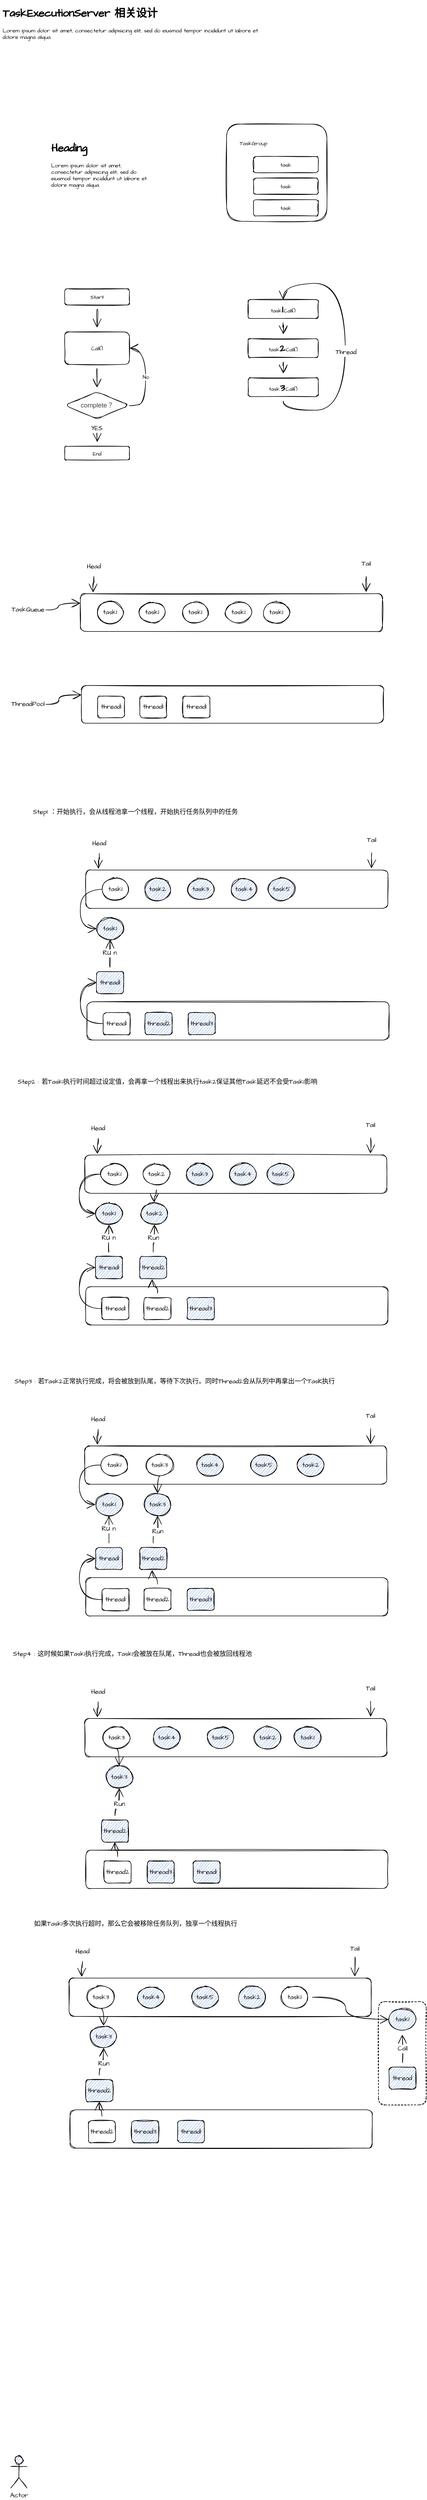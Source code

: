 <mxfile version="20.3.1" type="github">
  <diagram id="EtCYZmObK3fiuL2SrTsO" name="第 1 页">
    <mxGraphModel dx="1426" dy="794" grid="1" gridSize="10" guides="1" tooltips="1" connect="1" arrows="1" fold="1" page="1" pageScale="1" pageWidth="827" pageHeight="1169" math="0" shadow="0">
      <root>
        <mxCell id="0" />
        <mxCell id="1" parent="0" />
        <mxCell id="TIlVDAgi_fyK-r-m1-jm-285" value="" style="rounded=1;whiteSpace=wrap;html=1;sketch=1;hachureGap=4;fontFamily=Architects Daughter;fontSource=https%3A%2F%2Ffonts.googleapis.com%2Fcss%3Ffamily%3DArchitects%2BDaughter;fontSize=12;fillColor=none;dashed=1;" parent="1" vertex="1">
          <mxGeometry x="711.5" y="3728.5" width="88.5" height="191.5" as="geometry" />
        </mxCell>
        <mxCell id="TIlVDAgi_fyK-r-m1-jm-10" value="&lt;h1&gt;TaskExecutionServer 相关设计&lt;/h1&gt;&lt;p&gt;Lorem ipsum dolor sit amet, consectetur adipisicing elit, sed do eiusmod tempor incididunt ut labore et dolore magna aliqua.&lt;/p&gt;" style="text;html=1;strokeColor=none;fillColor=none;spacing=5;spacingTop=-20;whiteSpace=wrap;overflow=hidden;rounded=0;sketch=1;hachureGap=4;fontFamily=Architects Daughter;fontSource=https%3A%2F%2Ffonts.googleapis.com%2Fcss%3Ffamily%3DArchitects%2BDaughter;fontSize=10;" parent="1" vertex="1">
          <mxGeometry x="10" y="30" width="490" height="130" as="geometry" />
        </mxCell>
        <mxCell id="TIlVDAgi_fyK-r-m1-jm-13" value="" style="group" parent="1" vertex="1" connectable="0">
          <mxGeometry x="430" y="250" width="186" height="180" as="geometry" />
        </mxCell>
        <mxCell id="TIlVDAgi_fyK-r-m1-jm-2" value="" style="rounded=1;whiteSpace=wrap;html=1;sketch=1;hachureGap=4;fontFamily=Architects Daughter;fontSource=https%3A%2F%2Ffonts.googleapis.com%2Fcss%3Ffamily%3DArchitects%2BDaughter;fontSize=10;" parent="TIlVDAgi_fyK-r-m1-jm-13" vertex="1">
          <mxGeometry width="186" height="180" as="geometry" />
        </mxCell>
        <mxCell id="TIlVDAgi_fyK-r-m1-jm-8" value="TaskGroup" style="text;html=1;strokeColor=none;fillColor=none;align=center;verticalAlign=middle;whiteSpace=wrap;rounded=0;sketch=1;hachureGap=4;fontFamily=Architects Daughter;fontSource=https%3A%2F%2Ffonts.googleapis.com%2Fcss%3Ffamily%3DArchitects%2BDaughter;fontSize=10;" parent="TIlVDAgi_fyK-r-m1-jm-13" vertex="1">
          <mxGeometry x="20" y="20" width="60" height="30" as="geometry" />
        </mxCell>
        <mxCell id="TIlVDAgi_fyK-r-m1-jm-9" value="task" style="rounded=1;whiteSpace=wrap;html=1;sketch=1;hachureGap=4;fontFamily=Architects Daughter;fontSource=https%3A%2F%2Ffonts.googleapis.com%2Fcss%3Ffamily%3DArchitects%2BDaughter;fontSize=10;" parent="TIlVDAgi_fyK-r-m1-jm-13" vertex="1">
          <mxGeometry x="50" y="60" width="120" height="30" as="geometry" />
        </mxCell>
        <mxCell id="TIlVDAgi_fyK-r-m1-jm-11" value="task" style="rounded=1;whiteSpace=wrap;html=1;sketch=1;hachureGap=4;fontFamily=Architects Daughter;fontSource=https%3A%2F%2Ffonts.googleapis.com%2Fcss%3Ffamily%3DArchitects%2BDaughter;fontSize=10;" parent="TIlVDAgi_fyK-r-m1-jm-13" vertex="1">
          <mxGeometry x="50" y="140" width="120" height="30" as="geometry" />
        </mxCell>
        <mxCell id="TIlVDAgi_fyK-r-m1-jm-12" value="task" style="rounded=1;whiteSpace=wrap;html=1;sketch=1;hachureGap=4;fontFamily=Architects Daughter;fontSource=https%3A%2F%2Ffonts.googleapis.com%2Fcss%3Ffamily%3DArchitects%2BDaughter;fontSize=10;" parent="TIlVDAgi_fyK-r-m1-jm-13" vertex="1">
          <mxGeometry x="50" y="100" width="120" height="30" as="geometry" />
        </mxCell>
        <mxCell id="TIlVDAgi_fyK-r-m1-jm-20" value="" style="edgeStyle=orthogonalEdgeStyle;curved=1;rounded=0;sketch=1;hachureGap=4;orthogonalLoop=1;jettySize=auto;html=1;fontFamily=Architects Daughter;fontSource=https%3A%2F%2Ffonts.googleapis.com%2Fcss%3Ffamily%3DArchitects%2BDaughter;fontSize=10;endArrow=open;startSize=14;endSize=14;sourcePerimeterSpacing=8;targetPerimeterSpacing=8;" parent="1" source="TIlVDAgi_fyK-r-m1-jm-18" target="TIlVDAgi_fyK-r-m1-jm-19" edge="1">
          <mxGeometry relative="1" as="geometry" />
        </mxCell>
        <mxCell id="TIlVDAgi_fyK-r-m1-jm-18" value="Start" style="rounded=1;whiteSpace=wrap;html=1;sketch=1;hachureGap=4;fontFamily=Architects Daughter;fontSource=https%3A%2F%2Ffonts.googleapis.com%2Fcss%3Ffamily%3DArchitects%2BDaughter;fontSize=10;fillColor=none;" parent="1" vertex="1">
          <mxGeometry x="130" y="555" width="120" height="30" as="geometry" />
        </mxCell>
        <mxCell id="TIlVDAgi_fyK-r-m1-jm-22" value="" style="edgeStyle=orthogonalEdgeStyle;curved=1;rounded=0;sketch=1;hachureGap=4;orthogonalLoop=1;jettySize=auto;html=1;fontFamily=Architects Daughter;fontSource=https%3A%2F%2Ffonts.googleapis.com%2Fcss%3Ffamily%3DArchitects%2BDaughter;fontSize=10;endArrow=open;startSize=14;endSize=14;sourcePerimeterSpacing=8;targetPerimeterSpacing=8;" parent="1" source="TIlVDAgi_fyK-r-m1-jm-19" target="TIlVDAgi_fyK-r-m1-jm-21" edge="1">
          <mxGeometry relative="1" as="geometry" />
        </mxCell>
        <mxCell id="TIlVDAgi_fyK-r-m1-jm-19" value="Call()" style="rounded=1;whiteSpace=wrap;html=1;fontSize=10;fontFamily=Architects Daughter;fillColor=none;sketch=1;hachureGap=4;fontSource=https%3A%2F%2Ffonts.googleapis.com%2Fcss%3Ffamily%3DArchitects%2BDaughter;" parent="1" vertex="1">
          <mxGeometry x="130" y="635" width="120" height="60" as="geometry" />
        </mxCell>
        <mxCell id="TIlVDAgi_fyK-r-m1-jm-34" value="No" style="edgeStyle=orthogonalEdgeStyle;curved=1;rounded=0;sketch=1;hachureGap=4;orthogonalLoop=1;jettySize=auto;html=1;entryX=1;entryY=0.5;entryDx=0;entryDy=0;fontFamily=Architects Daughter;fontSource=https%3A%2F%2Ffonts.googleapis.com%2Fcss%3Ffamily%3DArchitects%2BDaughter;fontSize=10;endArrow=open;startSize=14;endSize=14;sourcePerimeterSpacing=8;targetPerimeterSpacing=8;exitX=1;exitY=0.5;exitDx=0;exitDy=0;" parent="1" source="TIlVDAgi_fyK-r-m1-jm-21" target="TIlVDAgi_fyK-r-m1-jm-19" edge="1">
          <mxGeometry relative="1" as="geometry">
            <Array as="points">
              <mxPoint x="280" y="770" />
              <mxPoint x="280" y="665" />
            </Array>
          </mxGeometry>
        </mxCell>
        <mxCell id="TIlVDAgi_fyK-r-m1-jm-36" value="" style="edgeStyle=orthogonalEdgeStyle;curved=1;rounded=0;sketch=1;hachureGap=4;orthogonalLoop=1;jettySize=auto;html=1;fontFamily=Architects Daughter;fontSource=https%3A%2F%2Ffonts.googleapis.com%2Fcss%3Ffamily%3DArchitects%2BDaughter;fontSize=10;endArrow=open;startSize=14;endSize=14;sourcePerimeterSpacing=8;targetPerimeterSpacing=8;" parent="1" source="TIlVDAgi_fyK-r-m1-jm-21" target="TIlVDAgi_fyK-r-m1-jm-35" edge="1">
          <mxGeometry relative="1" as="geometry" />
        </mxCell>
        <mxCell id="TIlVDAgi_fyK-r-m1-jm-47" value="&lt;font style=&quot;font-size: 12px;&quot;&gt;YES&lt;/font&gt;" style="edgeLabel;html=1;align=center;verticalAlign=middle;resizable=0;points=[];fontSize=18;fontFamily=Architects Daughter;" parent="TIlVDAgi_fyK-r-m1-jm-36" vertex="1" connectable="0">
          <mxGeometry x="-0.608" y="-1" relative="1" as="geometry">
            <mxPoint as="offset" />
          </mxGeometry>
        </mxCell>
        <mxCell id="TIlVDAgi_fyK-r-m1-jm-21" value="&lt;span style=&quot;caret-color: rgb(61, 61, 61); color: rgb(61, 61, 61); font-family: Arial, sans-serif; font-size: 12px; text-align: start; text-size-adjust: auto;&quot;&gt;complete？&lt;/span&gt;" style="rhombus;whiteSpace=wrap;html=1;fontSize=10;fontFamily=Architects Daughter;fillColor=none;rounded=1;sketch=1;hachureGap=4;fontSource=https%3A%2F%2Ffonts.googleapis.com%2Fcss%3Ffamily%3DArchitects%2BDaughter;" parent="1" vertex="1">
          <mxGeometry x="130" y="746" width="120" height="50" as="geometry" />
        </mxCell>
        <mxCell id="TIlVDAgi_fyK-r-m1-jm-35" value="End" style="whiteSpace=wrap;html=1;fontSize=10;fontFamily=Architects Daughter;fillColor=none;rounded=1;sketch=1;hachureGap=4;fontSource=https%3A%2F%2Ffonts.googleapis.com%2Fcss%3Ffamily%3DArchitects%2BDaughter;" parent="1" vertex="1">
          <mxGeometry x="130" y="847" width="120" height="25" as="geometry" />
        </mxCell>
        <mxCell id="TIlVDAgi_fyK-r-m1-jm-38" value="&lt;h1&gt;Heading&lt;/h1&gt;&lt;p&gt;Lorem ipsum dolor sit amet, consectetur adipisicing elit, sed do eiusmod tempor incididunt ut labore et dolore magna aliqua.&lt;/p&gt;" style="text;html=1;strokeColor=none;fillColor=none;spacing=5;spacingTop=-20;whiteSpace=wrap;overflow=hidden;rounded=0;sketch=1;hachureGap=4;fontFamily=Architects Daughter;fontSource=https%3A%2F%2Ffonts.googleapis.com%2Fcss%3Ffamily%3DArchitects%2BDaughter;fontSize=10;" parent="1" vertex="1">
          <mxGeometry x="100" y="280" width="190" height="120" as="geometry" />
        </mxCell>
        <mxCell id="TIlVDAgi_fyK-r-m1-jm-43" value="" style="edgeStyle=orthogonalEdgeStyle;curved=1;rounded=0;sketch=1;hachureGap=4;orthogonalLoop=1;jettySize=auto;html=1;fontFamily=Architects Daughter;fontSource=https%3A%2F%2Ffonts.googleapis.com%2Fcss%3Ffamily%3DArchitects%2BDaughter;fontSize=18;endArrow=open;startSize=14;endSize=14;sourcePerimeterSpacing=8;targetPerimeterSpacing=8;" parent="1" source="TIlVDAgi_fyK-r-m1-jm-39" target="TIlVDAgi_fyK-r-m1-jm-41" edge="1">
          <mxGeometry relative="1" as="geometry" />
        </mxCell>
        <mxCell id="TIlVDAgi_fyK-r-m1-jm-39" value="task&lt;font style=&quot;font-size: 18px;&quot;&gt;&lt;b style=&quot;&quot;&gt;1&lt;/b&gt;&lt;/font&gt;.Call()" style="rounded=1;whiteSpace=wrap;html=1;sketch=1;hachureGap=4;fontFamily=Architects Daughter;fontSource=https%3A%2F%2Ffonts.googleapis.com%2Fcss%3Ffamily%3DArchitects%2BDaughter;fontSize=10;fillColor=none;" parent="1" vertex="1">
          <mxGeometry x="470" y="575" width="130" height="35" as="geometry" />
        </mxCell>
        <mxCell id="TIlVDAgi_fyK-r-m1-jm-45" style="edgeStyle=orthogonalEdgeStyle;curved=1;rounded=0;sketch=1;hachureGap=4;orthogonalLoop=1;jettySize=auto;html=1;entryX=0.5;entryY=0;entryDx=0;entryDy=0;fontFamily=Architects Daughter;fontSource=https%3A%2F%2Ffonts.googleapis.com%2Fcss%3Ffamily%3DArchitects%2BDaughter;fontSize=18;endArrow=open;startSize=14;endSize=14;sourcePerimeterSpacing=8;targetPerimeterSpacing=8;" parent="1" source="TIlVDAgi_fyK-r-m1-jm-40" target="TIlVDAgi_fyK-r-m1-jm-39" edge="1">
          <mxGeometry relative="1" as="geometry">
            <Array as="points">
              <mxPoint x="535" y="780" />
              <mxPoint x="650" y="780" />
              <mxPoint x="650" y="545" />
              <mxPoint x="535" y="545" />
            </Array>
          </mxGeometry>
        </mxCell>
        <mxCell id="TIlVDAgi_fyK-r-m1-jm-46" value="&lt;font style=&quot;font-size: 12px;&quot;&gt;Thread&lt;/font&gt;" style="edgeLabel;html=1;align=center;verticalAlign=middle;resizable=0;points=[];fontSize=18;fontFamily=Architects Daughter;" parent="TIlVDAgi_fyK-r-m1-jm-45" vertex="1" connectable="0">
          <mxGeometry x="-0.049" y="-1" relative="1" as="geometry">
            <mxPoint y="1" as="offset" />
          </mxGeometry>
        </mxCell>
        <mxCell id="TIlVDAgi_fyK-r-m1-jm-40" value="task&lt;font style=&quot;font-size: 18px;&quot;&gt;&lt;b style=&quot;&quot;&gt;3&lt;/b&gt;&lt;/font&gt;.Call()" style="rounded=1;whiteSpace=wrap;html=1;sketch=1;hachureGap=4;fontFamily=Architects Daughter;fontSource=https%3A%2F%2Ffonts.googleapis.com%2Fcss%3Ffamily%3DArchitects%2BDaughter;fontSize=10;fillColor=none;" parent="1" vertex="1">
          <mxGeometry x="470" y="720" width="130" height="35" as="geometry" />
        </mxCell>
        <mxCell id="TIlVDAgi_fyK-r-m1-jm-44" value="" style="edgeStyle=orthogonalEdgeStyle;curved=1;rounded=0;sketch=1;hachureGap=4;orthogonalLoop=1;jettySize=auto;html=1;fontFamily=Architects Daughter;fontSource=https%3A%2F%2Ffonts.googleapis.com%2Fcss%3Ffamily%3DArchitects%2BDaughter;fontSize=18;endArrow=open;startSize=14;endSize=14;sourcePerimeterSpacing=8;targetPerimeterSpacing=8;" parent="1" source="TIlVDAgi_fyK-r-m1-jm-41" target="TIlVDAgi_fyK-r-m1-jm-40" edge="1">
          <mxGeometry relative="1" as="geometry" />
        </mxCell>
        <mxCell id="TIlVDAgi_fyK-r-m1-jm-41" value="task&lt;font style=&quot;font-size: 18px;&quot;&gt;&lt;b style=&quot;&quot;&gt;2&lt;/b&gt;&lt;/font&gt;.Call()" style="rounded=1;whiteSpace=wrap;html=1;sketch=1;hachureGap=4;fontFamily=Architects Daughter;fontSource=https%3A%2F%2Ffonts.googleapis.com%2Fcss%3Ffamily%3DArchitects%2BDaughter;fontSize=10;fillColor=none;" parent="1" vertex="1">
          <mxGeometry x="470" y="647.5" width="130" height="35" as="geometry" />
        </mxCell>
        <mxCell id="TIlVDAgi_fyK-r-m1-jm-64" value="" style="rounded=1;whiteSpace=wrap;html=1;sketch=1;hachureGap=4;fontFamily=Architects Daughter;fontSource=https%3A%2F%2Ffonts.googleapis.com%2Fcss%3Ffamily%3DArchitects%2BDaughter;fontSize=12;fillColor=none;" parent="1" vertex="1">
          <mxGeometry x="159" y="1120" width="560" height="70" as="geometry" />
        </mxCell>
        <mxCell id="TIlVDAgi_fyK-r-m1-jm-66" value="task1" style="ellipse;whiteSpace=wrap;html=1;sketch=1;hachureGap=4;fontFamily=Architects Daughter;fontSource=https%3A%2F%2Ffonts.googleapis.com%2Fcss%3Ffamily%3DArchitects%2BDaughter;fontSize=12;fillColor=none;" parent="1" vertex="1">
          <mxGeometry x="189" y="1135" width="50" height="40" as="geometry" />
        </mxCell>
        <mxCell id="TIlVDAgi_fyK-r-m1-jm-67" value="task1" style="ellipse;whiteSpace=wrap;html=1;sketch=1;hachureGap=4;fontFamily=Architects Daughter;fontSource=https%3A%2F%2Ffonts.googleapis.com%2Fcss%3Ffamily%3DArchitects%2BDaughter;fontSize=12;fillColor=none;" parent="1" vertex="1">
          <mxGeometry x="267" y="1135" width="50" height="40" as="geometry" />
        </mxCell>
        <mxCell id="TIlVDAgi_fyK-r-m1-jm-68" value="task1" style="ellipse;whiteSpace=wrap;html=1;sketch=1;hachureGap=4;fontFamily=Architects Daughter;fontSource=https%3A%2F%2Ffonts.googleapis.com%2Fcss%3Ffamily%3DArchitects%2BDaughter;fontSize=12;fillColor=none;" parent="1" vertex="1">
          <mxGeometry x="347" y="1135" width="50" height="40" as="geometry" />
        </mxCell>
        <mxCell id="TIlVDAgi_fyK-r-m1-jm-69" value="task1" style="ellipse;whiteSpace=wrap;html=1;sketch=1;hachureGap=4;fontFamily=Architects Daughter;fontSource=https%3A%2F%2Ffonts.googleapis.com%2Fcss%3Ffamily%3DArchitects%2BDaughter;fontSize=12;fillColor=none;" parent="1" vertex="1">
          <mxGeometry x="427" y="1135" width="50" height="40" as="geometry" />
        </mxCell>
        <mxCell id="TIlVDAgi_fyK-r-m1-jm-76" value="" style="rounded=1;whiteSpace=wrap;html=1;sketch=1;hachureGap=4;fontFamily=Architects Daughter;fontSource=https%3A%2F%2Ffonts.googleapis.com%2Fcss%3Ffamily%3DArchitects%2BDaughter;fontSize=12;fillColor=none;" parent="1" vertex="1">
          <mxGeometry x="161" y="1290" width="560" height="70" as="geometry" />
        </mxCell>
        <mxCell id="TIlVDAgi_fyK-r-m1-jm-78" style="edgeStyle=orthogonalEdgeStyle;curved=1;rounded=0;sketch=1;hachureGap=4;orthogonalLoop=1;jettySize=auto;html=1;entryX=0;entryY=0.25;entryDx=0;entryDy=0;fontFamily=Architects Daughter;fontSource=https%3A%2F%2Ffonts.googleapis.com%2Fcss%3Ffamily%3DArchitects%2BDaughter;fontSize=12;endArrow=open;startSize=14;endSize=14;sourcePerimeterSpacing=8;targetPerimeterSpacing=8;" parent="1" source="TIlVDAgi_fyK-r-m1-jm-77" target="TIlVDAgi_fyK-r-m1-jm-64" edge="1">
          <mxGeometry relative="1" as="geometry" />
        </mxCell>
        <mxCell id="TIlVDAgi_fyK-r-m1-jm-77" value="TaskQueue" style="text;html=1;strokeColor=none;fillColor=none;align=center;verticalAlign=middle;whiteSpace=wrap;rounded=0;sketch=1;hachureGap=4;fontFamily=Architects Daughter;fontSource=https%3A%2F%2Ffonts.googleapis.com%2Fcss%3Ffamily%3DArchitects%2BDaughter;fontSize=12;" parent="1" vertex="1">
          <mxGeometry x="37" y="1135" width="50" height="30" as="geometry" />
        </mxCell>
        <mxCell id="TIlVDAgi_fyK-r-m1-jm-81" style="edgeStyle=orthogonalEdgeStyle;curved=1;rounded=0;sketch=1;hachureGap=4;orthogonalLoop=1;jettySize=auto;html=1;entryX=0.042;entryY=-0.031;entryDx=0;entryDy=0;entryPerimeter=0;fontFamily=Architects Daughter;fontSource=https%3A%2F%2Ffonts.googleapis.com%2Fcss%3Ffamily%3DArchitects%2BDaughter;fontSize=12;endArrow=open;startSize=14;endSize=14;sourcePerimeterSpacing=8;targetPerimeterSpacing=8;" parent="1" source="TIlVDAgi_fyK-r-m1-jm-79" target="TIlVDAgi_fyK-r-m1-jm-64" edge="1">
          <mxGeometry relative="1" as="geometry" />
        </mxCell>
        <mxCell id="TIlVDAgi_fyK-r-m1-jm-79" value="Head" style="text;html=1;strokeColor=none;fillColor=none;align=center;verticalAlign=middle;whiteSpace=wrap;rounded=0;sketch=1;hachureGap=4;fontFamily=Architects Daughter;fontSource=https%3A%2F%2Ffonts.googleapis.com%2Fcss%3Ffamily%3DArchitects%2BDaughter;fontSize=12;" parent="1" vertex="1">
          <mxGeometry x="159" y="1060" width="50" height="20" as="geometry" />
        </mxCell>
        <mxCell id="TIlVDAgi_fyK-r-m1-jm-85" value="" style="edgeStyle=orthogonalEdgeStyle;curved=1;rounded=0;sketch=1;hachureGap=4;orthogonalLoop=1;jettySize=auto;html=1;fontFamily=Architects Daughter;fontSource=https%3A%2F%2Ffonts.googleapis.com%2Fcss%3Ffamily%3DArchitects%2BDaughter;fontSize=12;endArrow=open;startSize=14;endSize=14;sourcePerimeterSpacing=8;targetPerimeterSpacing=8;entryX=0.946;entryY=-0.043;entryDx=0;entryDy=0;entryPerimeter=0;" parent="1" source="TIlVDAgi_fyK-r-m1-jm-84" target="TIlVDAgi_fyK-r-m1-jm-64" edge="1">
          <mxGeometry relative="1" as="geometry" />
        </mxCell>
        <mxCell id="TIlVDAgi_fyK-r-m1-jm-84" value="Tail" style="text;html=1;strokeColor=none;fillColor=none;align=center;verticalAlign=middle;whiteSpace=wrap;rounded=0;sketch=1;hachureGap=4;fontFamily=Architects Daughter;fontSource=https%3A%2F%2Ffonts.googleapis.com%2Fcss%3Ffamily%3DArchitects%2BDaughter;fontSize=12;" parent="1" vertex="1">
          <mxGeometry x="659" y="1050" width="60" height="30" as="geometry" />
        </mxCell>
        <mxCell id="TIlVDAgi_fyK-r-m1-jm-86" value="thread1" style="rounded=1;whiteSpace=wrap;html=1;sketch=1;hachureGap=4;fontFamily=Architects Daughter;fontSource=https%3A%2F%2Ffonts.googleapis.com%2Fcss%3Ffamily%3DArchitects%2BDaughter;fontSize=12;fillColor=none;" parent="1" vertex="1">
          <mxGeometry x="191" y="1310" width="50" height="40" as="geometry" />
        </mxCell>
        <mxCell id="TIlVDAgi_fyK-r-m1-jm-87" value="thread1" style="rounded=1;whiteSpace=wrap;html=1;sketch=1;hachureGap=4;fontFamily=Architects Daughter;fontSource=https%3A%2F%2Ffonts.googleapis.com%2Fcss%3Ffamily%3DArchitects%2BDaughter;fontSize=12;fillColor=none;" parent="1" vertex="1">
          <mxGeometry x="269" y="1310" width="50" height="40" as="geometry" />
        </mxCell>
        <mxCell id="TIlVDAgi_fyK-r-m1-jm-88" value="thread1" style="rounded=1;whiteSpace=wrap;html=1;sketch=1;hachureGap=4;fontFamily=Architects Daughter;fontSource=https%3A%2F%2Ffonts.googleapis.com%2Fcss%3Ffamily%3DArchitects%2BDaughter;fontSize=12;fillColor=none;" parent="1" vertex="1">
          <mxGeometry x="349" y="1310" width="50" height="40" as="geometry" />
        </mxCell>
        <mxCell id="TIlVDAgi_fyK-r-m1-jm-90" value="task1" style="ellipse;whiteSpace=wrap;html=1;sketch=1;hachureGap=4;fontFamily=Architects Daughter;fontSource=https%3A%2F%2Ffonts.googleapis.com%2Fcss%3Ffamily%3DArchitects%2BDaughter;fontSize=12;fillColor=none;" parent="1" vertex="1">
          <mxGeometry x="497" y="1135" width="50" height="40" as="geometry" />
        </mxCell>
        <mxCell id="TIlVDAgi_fyK-r-m1-jm-93" style="edgeStyle=orthogonalEdgeStyle;curved=1;rounded=0;sketch=1;hachureGap=4;orthogonalLoop=1;jettySize=auto;html=1;entryX=0;entryY=0.25;entryDx=0;entryDy=0;fontFamily=Architects Daughter;fontSource=https%3A%2F%2Ffonts.googleapis.com%2Fcss%3Ffamily%3DArchitects%2BDaughter;fontSize=12;endArrow=open;startSize=14;endSize=14;sourcePerimeterSpacing=8;targetPerimeterSpacing=8;" parent="1" source="TIlVDAgi_fyK-r-m1-jm-92" target="TIlVDAgi_fyK-r-m1-jm-76" edge="1">
          <mxGeometry relative="1" as="geometry" />
        </mxCell>
        <mxCell id="TIlVDAgi_fyK-r-m1-jm-92" value="ThreadPool" style="text;html=1;strokeColor=none;fillColor=none;align=center;verticalAlign=middle;whiteSpace=wrap;rounded=0;sketch=1;hachureGap=4;fontFamily=Architects Daughter;fontSource=https%3A%2F%2Ffonts.googleapis.com%2Fcss%3Ffamily%3DArchitects%2BDaughter;fontSize=12;" parent="1" vertex="1">
          <mxGeometry x="37" y="1310" width="50" height="30" as="geometry" />
        </mxCell>
        <mxCell id="TIlVDAgi_fyK-r-m1-jm-94" value="Step1 ：开始执行，会从线程池拿一个线程，开始执行任务队列中的任务" style="text;html=1;strokeColor=none;fillColor=none;align=center;verticalAlign=middle;whiteSpace=wrap;rounded=0;sketch=1;hachureGap=4;fontFamily=Architects Daughter;fontSource=https%3A%2F%2Ffonts.googleapis.com%2Fcss%3Ffamily%3DArchitects%2BDaughter;fontSize=12;" parent="1" vertex="1">
          <mxGeometry x="32" y="1510" width="458" height="30" as="geometry" />
        </mxCell>
        <mxCell id="TIlVDAgi_fyK-r-m1-jm-95" value="" style="rounded=1;whiteSpace=wrap;html=1;sketch=1;hachureGap=4;fontFamily=Architects Daughter;fontSource=https%3A%2F%2Ffonts.googleapis.com%2Fcss%3Ffamily%3DArchitects%2BDaughter;fontSize=12;fillColor=none;" parent="1" vertex="1">
          <mxGeometry x="169" y="1632" width="560" height="71" as="geometry" />
        </mxCell>
        <mxCell id="TIlVDAgi_fyK-r-m1-jm-171" style="edgeStyle=orthogonalEdgeStyle;curved=1;rounded=0;sketch=1;hachureGap=4;orthogonalLoop=1;jettySize=auto;html=1;exitX=0;exitY=0.5;exitDx=0;exitDy=0;entryX=0;entryY=0.5;entryDx=0;entryDy=0;fontFamily=Architects Daughter;fontSource=https%3A%2F%2Ffonts.googleapis.com%2Fcss%3Ffamily%3DArchitects%2BDaughter;fontSize=12;endArrow=open;startSize=14;endSize=14;sourcePerimeterSpacing=8;targetPerimeterSpacing=8;" parent="1" source="TIlVDAgi_fyK-r-m1-jm-96" target="TIlVDAgi_fyK-r-m1-jm-114" edge="1">
          <mxGeometry relative="1" as="geometry" />
        </mxCell>
        <mxCell id="TIlVDAgi_fyK-r-m1-jm-96" value="task1" style="ellipse;whiteSpace=wrap;html=1;sketch=1;hachureGap=4;fontFamily=Architects Daughter;fontSource=https%3A%2F%2Ffonts.googleapis.com%2Fcss%3Ffamily%3DArchitects%2BDaughter;fontSize=12;fillColor=none;" parent="1" vertex="1">
          <mxGeometry x="199" y="1647" width="50" height="41" as="geometry" />
        </mxCell>
        <mxCell id="TIlVDAgi_fyK-r-m1-jm-97" value="task2" style="ellipse;whiteSpace=wrap;html=1;sketch=1;hachureGap=4;fontFamily=Architects Daughter;fontSource=https%3A%2F%2Ffonts.googleapis.com%2Fcss%3Ffamily%3DArchitects%2BDaughter;fontSize=12;fillColor=#7EA6E0;" parent="1" vertex="1">
          <mxGeometry x="277" y="1647" width="50" height="41" as="geometry" />
        </mxCell>
        <mxCell id="TIlVDAgi_fyK-r-m1-jm-98" value="task3" style="ellipse;whiteSpace=wrap;html=1;sketch=1;hachureGap=4;fontFamily=Architects Daughter;fontSource=https%3A%2F%2Ffonts.googleapis.com%2Fcss%3Ffamily%3DArchitects%2BDaughter;fontSize=12;fillColor=#7EA6E0;" parent="1" vertex="1">
          <mxGeometry x="357" y="1647" width="50" height="41" as="geometry" />
        </mxCell>
        <mxCell id="TIlVDAgi_fyK-r-m1-jm-99" value="task4" style="ellipse;whiteSpace=wrap;html=1;sketch=1;hachureGap=4;fontFamily=Architects Daughter;fontSource=https%3A%2F%2Ffonts.googleapis.com%2Fcss%3Ffamily%3DArchitects%2BDaughter;fontSize=12;fillColor=#7EA6E0;" parent="1" vertex="1">
          <mxGeometry x="437" y="1647" width="50" height="41" as="geometry" />
        </mxCell>
        <mxCell id="TIlVDAgi_fyK-r-m1-jm-100" value="" style="rounded=1;whiteSpace=wrap;html=1;sketch=1;hachureGap=4;fontFamily=Architects Daughter;fontSource=https%3A%2F%2Ffonts.googleapis.com%2Fcss%3Ffamily%3DArchitects%2BDaughter;fontSize=12;fillColor=none;" parent="1" vertex="1">
          <mxGeometry x="171" y="1876" width="560" height="71" as="geometry" />
        </mxCell>
        <mxCell id="TIlVDAgi_fyK-r-m1-jm-103" style="edgeStyle=orthogonalEdgeStyle;curved=1;rounded=0;sketch=1;hachureGap=4;orthogonalLoop=1;jettySize=auto;html=1;entryX=0.042;entryY=-0.031;entryDx=0;entryDy=0;entryPerimeter=0;fontFamily=Architects Daughter;fontSource=https%3A%2F%2Ffonts.googleapis.com%2Fcss%3Ffamily%3DArchitects%2BDaughter;fontSize=12;endArrow=open;startSize=14;endSize=14;sourcePerimeterSpacing=8;targetPerimeterSpacing=8;" parent="1" source="TIlVDAgi_fyK-r-m1-jm-104" target="TIlVDAgi_fyK-r-m1-jm-95" edge="1">
          <mxGeometry relative="1" as="geometry" />
        </mxCell>
        <mxCell id="TIlVDAgi_fyK-r-m1-jm-104" value="Head" style="text;html=1;strokeColor=none;fillColor=none;align=center;verticalAlign=middle;whiteSpace=wrap;rounded=0;sketch=1;hachureGap=4;fontFamily=Architects Daughter;fontSource=https%3A%2F%2Ffonts.googleapis.com%2Fcss%3Ffamily%3DArchitects%2BDaughter;fontSize=12;" parent="1" vertex="1">
          <mxGeometry x="169" y="1572" width="50" height="21" as="geometry" />
        </mxCell>
        <mxCell id="TIlVDAgi_fyK-r-m1-jm-105" value="" style="edgeStyle=orthogonalEdgeStyle;curved=1;rounded=0;sketch=1;hachureGap=4;orthogonalLoop=1;jettySize=auto;html=1;fontFamily=Architects Daughter;fontSource=https%3A%2F%2Ffonts.googleapis.com%2Fcss%3Ffamily%3DArchitects%2BDaughter;fontSize=12;endArrow=open;startSize=14;endSize=14;sourcePerimeterSpacing=8;targetPerimeterSpacing=8;entryX=0.946;entryY=-0.043;entryDx=0;entryDy=0;entryPerimeter=0;" parent="1" source="TIlVDAgi_fyK-r-m1-jm-106" target="TIlVDAgi_fyK-r-m1-jm-95" edge="1">
          <mxGeometry relative="1" as="geometry" />
        </mxCell>
        <mxCell id="TIlVDAgi_fyK-r-m1-jm-106" value="Tail" style="text;html=1;strokeColor=none;fillColor=none;align=center;verticalAlign=middle;whiteSpace=wrap;rounded=0;sketch=1;hachureGap=4;fontFamily=Architects Daughter;fontSource=https%3A%2F%2Ffonts.googleapis.com%2Fcss%3Ffamily%3DArchitects%2BDaughter;fontSize=12;" parent="1" vertex="1">
          <mxGeometry x="669" y="1562" width="60" height="30" as="geometry" />
        </mxCell>
        <mxCell id="TIlVDAgi_fyK-r-m1-jm-170" style="edgeStyle=orthogonalEdgeStyle;curved=1;rounded=0;sketch=1;hachureGap=4;orthogonalLoop=1;jettySize=auto;html=1;entryX=0;entryY=0.5;entryDx=0;entryDy=0;fontFamily=Architects Daughter;fontSource=https%3A%2F%2Ffonts.googleapis.com%2Fcss%3Ffamily%3DArchitects%2BDaughter;fontSize=12;endArrow=open;startSize=14;endSize=14;sourcePerimeterSpacing=8;targetPerimeterSpacing=8;exitX=0;exitY=0.5;exitDx=0;exitDy=0;" parent="1" source="TIlVDAgi_fyK-r-m1-jm-107" target="TIlVDAgi_fyK-r-m1-jm-113" edge="1">
          <mxGeometry relative="1" as="geometry" />
        </mxCell>
        <mxCell id="TIlVDAgi_fyK-r-m1-jm-107" value="thread1" style="rounded=1;whiteSpace=wrap;html=1;sketch=1;hachureGap=4;fontFamily=Architects Daughter;fontSource=https%3A%2F%2Ffonts.googleapis.com%2Fcss%3Ffamily%3DArchitects%2BDaughter;fontSize=12;fillColor=none;" parent="1" vertex="1">
          <mxGeometry x="201" y="1896" width="50" height="41" as="geometry" />
        </mxCell>
        <mxCell id="TIlVDAgi_fyK-r-m1-jm-108" value="thread2" style="rounded=1;whiteSpace=wrap;html=1;sketch=1;hachureGap=4;fontFamily=Architects Daughter;fontSource=https%3A%2F%2Ffonts.googleapis.com%2Fcss%3Ffamily%3DArchitects%2BDaughter;fontSize=12;fillColor=#7EA6E0;" parent="1" vertex="1">
          <mxGeometry x="279" y="1896" width="50" height="41" as="geometry" />
        </mxCell>
        <mxCell id="TIlVDAgi_fyK-r-m1-jm-109" value="thread3" style="rounded=1;whiteSpace=wrap;html=1;sketch=1;hachureGap=4;fontFamily=Architects Daughter;fontSource=https%3A%2F%2Ffonts.googleapis.com%2Fcss%3Ffamily%3DArchitects%2BDaughter;fontSize=12;fillColor=#7EA6E0;" parent="1" vertex="1">
          <mxGeometry x="359" y="1896" width="50" height="41" as="geometry" />
        </mxCell>
        <mxCell id="TIlVDAgi_fyK-r-m1-jm-110" value="task5" style="ellipse;whiteSpace=wrap;html=1;sketch=1;hachureGap=4;fontFamily=Architects Daughter;fontSource=https%3A%2F%2Ffonts.googleapis.com%2Fcss%3Ffamily%3DArchitects%2BDaughter;fontSize=12;fillColor=#7EA6E0;" parent="1" vertex="1">
          <mxGeometry x="507" y="1647" width="50" height="41" as="geometry" />
        </mxCell>
        <mxCell id="TIlVDAgi_fyK-r-m1-jm-124" value="" style="edgeStyle=orthogonalEdgeStyle;curved=1;rounded=0;sketch=1;hachureGap=4;orthogonalLoop=1;jettySize=auto;html=1;fontFamily=Architects Daughter;fontSource=https%3A%2F%2Ffonts.googleapis.com%2Fcss%3Ffamily%3DArchitects%2BDaughter;fontSize=12;endArrow=open;startSize=14;endSize=14;sourcePerimeterSpacing=8;targetPerimeterSpacing=8;entryX=0.5;entryY=1;entryDx=0;entryDy=0;" parent="1" source="TIlVDAgi_fyK-r-m1-jm-113" target="TIlVDAgi_fyK-r-m1-jm-114" edge="1">
          <mxGeometry relative="1" as="geometry">
            <mxPoint x="120" y="1740" as="targetPoint" />
          </mxGeometry>
        </mxCell>
        <mxCell id="TIlVDAgi_fyK-r-m1-jm-125" value="RU n" style="edgeLabel;html=1;align=center;verticalAlign=middle;resizable=0;points=[];fontSize=12;fontFamily=Architects Daughter;" parent="TIlVDAgi_fyK-r-m1-jm-124" vertex="1" connectable="0">
          <mxGeometry x="0.041" y="1" relative="1" as="geometry">
            <mxPoint as="offset" />
          </mxGeometry>
        </mxCell>
        <mxCell id="TIlVDAgi_fyK-r-m1-jm-113" value="thread1" style="rounded=1;whiteSpace=wrap;html=1;sketch=1;hachureGap=4;fontFamily=Architects Daughter;fontSource=https%3A%2F%2Ffonts.googleapis.com%2Fcss%3Ffamily%3DArchitects%2BDaughter;fontSize=12;fillColor=#7EA6E0;" parent="1" vertex="1">
          <mxGeometry x="189" y="1820" width="50" height="41" as="geometry" />
        </mxCell>
        <mxCell id="TIlVDAgi_fyK-r-m1-jm-114" value="task1" style="ellipse;whiteSpace=wrap;html=1;sketch=1;hachureGap=4;fontFamily=Architects Daughter;fontSource=https%3A%2F%2Ffonts.googleapis.com%2Fcss%3Ffamily%3DArchitects%2BDaughter;fontSize=12;fillColor=#7EA6E0;" parent="1" vertex="1">
          <mxGeometry x="189" y="1720" width="50" height="41" as="geometry" />
        </mxCell>
        <mxCell id="TIlVDAgi_fyK-r-m1-jm-126" value="Step2 : 若Task1执行时间超过设定值，会再拿一个线程出来执行task2保证其他Task延迟不会受Task1影响" style="text;html=1;align=center;verticalAlign=middle;resizable=0;points=[];autosize=1;strokeColor=none;fillColor=none;fontSize=12;fontFamily=Architects Daughter;" parent="1" vertex="1">
          <mxGeometry x="30" y="2010" width="580" height="30" as="geometry" />
        </mxCell>
        <mxCell id="TIlVDAgi_fyK-r-m1-jm-167" value="Actor" style="shape=umlActor;verticalLabelPosition=bottom;verticalAlign=top;html=1;outlineConnect=0;sketch=1;hachureGap=4;fontFamily=Architects Daughter;fontSource=https%3A%2F%2Ffonts.googleapis.com%2Fcss%3Ffamily%3DArchitects%2BDaughter;fontSize=12;fillColor=#7EA6E0;" parent="1" vertex="1">
          <mxGeometry x="30" y="4570" width="30" height="60" as="geometry" />
        </mxCell>
        <mxCell id="TIlVDAgi_fyK-r-m1-jm-172" value="" style="rounded=1;whiteSpace=wrap;html=1;sketch=1;hachureGap=4;fontFamily=Architects Daughter;fontSource=https%3A%2F%2Ffonts.googleapis.com%2Fcss%3Ffamily%3DArchitects%2BDaughter;fontSize=12;fillColor=none;" parent="1" vertex="1">
          <mxGeometry x="167" y="2160" width="560" height="71" as="geometry" />
        </mxCell>
        <mxCell id="TIlVDAgi_fyK-r-m1-jm-173" style="edgeStyle=orthogonalEdgeStyle;curved=1;rounded=0;sketch=1;hachureGap=4;orthogonalLoop=1;jettySize=auto;html=1;exitX=0;exitY=0.5;exitDx=0;exitDy=0;entryX=0;entryY=0.5;entryDx=0;entryDy=0;fontFamily=Architects Daughter;fontSource=https%3A%2F%2Ffonts.googleapis.com%2Fcss%3Ffamily%3DArchitects%2BDaughter;fontSize=12;endArrow=open;startSize=14;endSize=14;sourcePerimeterSpacing=8;targetPerimeterSpacing=8;" parent="1" source="TIlVDAgi_fyK-r-m1-jm-174" target="TIlVDAgi_fyK-r-m1-jm-191" edge="1">
          <mxGeometry relative="1" as="geometry" />
        </mxCell>
        <mxCell id="TIlVDAgi_fyK-r-m1-jm-174" value="task1" style="ellipse;whiteSpace=wrap;html=1;sketch=1;hachureGap=4;fontFamily=Architects Daughter;fontSource=https%3A%2F%2Ffonts.googleapis.com%2Fcss%3Ffamily%3DArchitects%2BDaughter;fontSize=12;fillColor=none;" parent="1" vertex="1">
          <mxGeometry x="197" y="2175" width="50" height="41" as="geometry" />
        </mxCell>
        <mxCell id="TIlVDAgi_fyK-r-m1-jm-194" style="edgeStyle=orthogonalEdgeStyle;curved=1;rounded=0;sketch=1;hachureGap=4;orthogonalLoop=1;jettySize=auto;html=1;entryX=0.5;entryY=0;entryDx=0;entryDy=0;fontFamily=Architects Daughter;fontSource=https%3A%2F%2Ffonts.googleapis.com%2Fcss%3Ffamily%3DArchitects%2BDaughter;fontSize=12;endArrow=open;startSize=14;endSize=14;sourcePerimeterSpacing=8;targetPerimeterSpacing=8;" parent="1" source="TIlVDAgi_fyK-r-m1-jm-175" target="TIlVDAgi_fyK-r-m1-jm-193" edge="1">
          <mxGeometry relative="1" as="geometry" />
        </mxCell>
        <mxCell id="TIlVDAgi_fyK-r-m1-jm-175" value="task2" style="ellipse;whiteSpace=wrap;html=1;sketch=1;hachureGap=4;fontFamily=Architects Daughter;fontSource=https%3A%2F%2Ffonts.googleapis.com%2Fcss%3Ffamily%3DArchitects%2BDaughter;fontSize=12;fillColor=none;" parent="1" vertex="1">
          <mxGeometry x="275" y="2175" width="50" height="41" as="geometry" />
        </mxCell>
        <mxCell id="TIlVDAgi_fyK-r-m1-jm-176" value="task3" style="ellipse;whiteSpace=wrap;html=1;sketch=1;hachureGap=4;fontFamily=Architects Daughter;fontSource=https%3A%2F%2Ffonts.googleapis.com%2Fcss%3Ffamily%3DArchitects%2BDaughter;fontSize=12;fillColor=#7EA6E0;" parent="1" vertex="1">
          <mxGeometry x="355" y="2175" width="50" height="41" as="geometry" />
        </mxCell>
        <mxCell id="TIlVDAgi_fyK-r-m1-jm-177" value="task4" style="ellipse;whiteSpace=wrap;html=1;sketch=1;hachureGap=4;fontFamily=Architects Daughter;fontSource=https%3A%2F%2Ffonts.googleapis.com%2Fcss%3Ffamily%3DArchitects%2BDaughter;fontSize=12;fillColor=#7EA6E0;" parent="1" vertex="1">
          <mxGeometry x="435" y="2175" width="50" height="41" as="geometry" />
        </mxCell>
        <mxCell id="TIlVDAgi_fyK-r-m1-jm-178" value="" style="rounded=1;whiteSpace=wrap;html=1;sketch=1;hachureGap=4;fontFamily=Architects Daughter;fontSource=https%3A%2F%2Ffonts.googleapis.com%2Fcss%3Ffamily%3DArchitects%2BDaughter;fontSize=12;fillColor=none;" parent="1" vertex="1">
          <mxGeometry x="169" y="2404" width="560" height="71" as="geometry" />
        </mxCell>
        <mxCell id="TIlVDAgi_fyK-r-m1-jm-179" style="edgeStyle=orthogonalEdgeStyle;curved=1;rounded=0;sketch=1;hachureGap=4;orthogonalLoop=1;jettySize=auto;html=1;entryX=0.042;entryY=-0.031;entryDx=0;entryDy=0;entryPerimeter=0;fontFamily=Architects Daughter;fontSource=https%3A%2F%2Ffonts.googleapis.com%2Fcss%3Ffamily%3DArchitects%2BDaughter;fontSize=12;endArrow=open;startSize=14;endSize=14;sourcePerimeterSpacing=8;targetPerimeterSpacing=8;" parent="1" source="TIlVDAgi_fyK-r-m1-jm-180" target="TIlVDAgi_fyK-r-m1-jm-172" edge="1">
          <mxGeometry relative="1" as="geometry" />
        </mxCell>
        <mxCell id="TIlVDAgi_fyK-r-m1-jm-180" value="Head" style="text;html=1;strokeColor=none;fillColor=none;align=center;verticalAlign=middle;whiteSpace=wrap;rounded=0;sketch=1;hachureGap=4;fontFamily=Architects Daughter;fontSource=https%3A%2F%2Ffonts.googleapis.com%2Fcss%3Ffamily%3DArchitects%2BDaughter;fontSize=12;" parent="1" vertex="1">
          <mxGeometry x="167" y="2100" width="50" height="21" as="geometry" />
        </mxCell>
        <mxCell id="TIlVDAgi_fyK-r-m1-jm-181" value="" style="edgeStyle=orthogonalEdgeStyle;curved=1;rounded=0;sketch=1;hachureGap=4;orthogonalLoop=1;jettySize=auto;html=1;fontFamily=Architects Daughter;fontSource=https%3A%2F%2Ffonts.googleapis.com%2Fcss%3Ffamily%3DArchitects%2BDaughter;fontSize=12;endArrow=open;startSize=14;endSize=14;sourcePerimeterSpacing=8;targetPerimeterSpacing=8;entryX=0.946;entryY=-0.043;entryDx=0;entryDy=0;entryPerimeter=0;" parent="1" source="TIlVDAgi_fyK-r-m1-jm-182" target="TIlVDAgi_fyK-r-m1-jm-172" edge="1">
          <mxGeometry relative="1" as="geometry" />
        </mxCell>
        <mxCell id="TIlVDAgi_fyK-r-m1-jm-182" value="Tail" style="text;html=1;strokeColor=none;fillColor=none;align=center;verticalAlign=middle;whiteSpace=wrap;rounded=0;sketch=1;hachureGap=4;fontFamily=Architects Daughter;fontSource=https%3A%2F%2Ffonts.googleapis.com%2Fcss%3Ffamily%3DArchitects%2BDaughter;fontSize=12;" parent="1" vertex="1">
          <mxGeometry x="667.0" y="2090" width="60" height="30" as="geometry" />
        </mxCell>
        <mxCell id="TIlVDAgi_fyK-r-m1-jm-183" style="edgeStyle=orthogonalEdgeStyle;curved=1;rounded=0;sketch=1;hachureGap=4;orthogonalLoop=1;jettySize=auto;html=1;entryX=0;entryY=0.5;entryDx=0;entryDy=0;fontFamily=Architects Daughter;fontSource=https%3A%2F%2Ffonts.googleapis.com%2Fcss%3Ffamily%3DArchitects%2BDaughter;fontSize=12;endArrow=open;startSize=14;endSize=14;sourcePerimeterSpacing=8;targetPerimeterSpacing=8;exitX=0;exitY=0.5;exitDx=0;exitDy=0;" parent="1" source="TIlVDAgi_fyK-r-m1-jm-184" target="TIlVDAgi_fyK-r-m1-jm-190" edge="1">
          <mxGeometry relative="1" as="geometry" />
        </mxCell>
        <mxCell id="TIlVDAgi_fyK-r-m1-jm-184" value="thread1" style="rounded=1;whiteSpace=wrap;html=1;sketch=1;hachureGap=4;fontFamily=Architects Daughter;fontSource=https%3A%2F%2Ffonts.googleapis.com%2Fcss%3Ffamily%3DArchitects%2BDaughter;fontSize=12;fillColor=none;" parent="1" vertex="1">
          <mxGeometry x="199" y="2424" width="50" height="41" as="geometry" />
        </mxCell>
        <mxCell id="TIlVDAgi_fyK-r-m1-jm-195" style="edgeStyle=orthogonalEdgeStyle;curved=1;rounded=0;sketch=1;hachureGap=4;orthogonalLoop=1;jettySize=auto;html=1;fontFamily=Architects Daughter;fontSource=https%3A%2F%2Ffonts.googleapis.com%2Fcss%3Ffamily%3DArchitects%2BDaughter;fontSize=12;endArrow=open;startSize=14;endSize=14;sourcePerimeterSpacing=8;targetPerimeterSpacing=8;" parent="1" source="TIlVDAgi_fyK-r-m1-jm-185" edge="1">
          <mxGeometry relative="1" as="geometry">
            <mxPoint x="292" y="2390" as="targetPoint" />
          </mxGeometry>
        </mxCell>
        <mxCell id="TIlVDAgi_fyK-r-m1-jm-185" value="thread2" style="rounded=1;whiteSpace=wrap;html=1;sketch=1;hachureGap=4;fontFamily=Architects Daughter;fontSource=https%3A%2F%2Ffonts.googleapis.com%2Fcss%3Ffamily%3DArchitects%2BDaughter;fontSize=12;fillColor=none;" parent="1" vertex="1">
          <mxGeometry x="277" y="2424" width="50" height="41" as="geometry" />
        </mxCell>
        <mxCell id="TIlVDAgi_fyK-r-m1-jm-186" value="thread3" style="rounded=1;whiteSpace=wrap;html=1;sketch=1;hachureGap=4;fontFamily=Architects Daughter;fontSource=https%3A%2F%2Ffonts.googleapis.com%2Fcss%3Ffamily%3DArchitects%2BDaughter;fontSize=12;fillColor=#7EA6E0;" parent="1" vertex="1">
          <mxGeometry x="357" y="2424" width="50" height="41" as="geometry" />
        </mxCell>
        <mxCell id="TIlVDAgi_fyK-r-m1-jm-187" value="task5" style="ellipse;whiteSpace=wrap;html=1;sketch=1;hachureGap=4;fontFamily=Architects Daughter;fontSource=https%3A%2F%2Ffonts.googleapis.com%2Fcss%3Ffamily%3DArchitects%2BDaughter;fontSize=12;fillColor=#7EA6E0;" parent="1" vertex="1">
          <mxGeometry x="505.0" y="2175" width="50" height="41" as="geometry" />
        </mxCell>
        <mxCell id="TIlVDAgi_fyK-r-m1-jm-188" value="" style="edgeStyle=orthogonalEdgeStyle;curved=1;rounded=0;sketch=1;hachureGap=4;orthogonalLoop=1;jettySize=auto;html=1;fontFamily=Architects Daughter;fontSource=https%3A%2F%2Ffonts.googleapis.com%2Fcss%3Ffamily%3DArchitects%2BDaughter;fontSize=12;endArrow=open;startSize=14;endSize=14;sourcePerimeterSpacing=8;targetPerimeterSpacing=8;entryX=0.5;entryY=1;entryDx=0;entryDy=0;" parent="1" source="TIlVDAgi_fyK-r-m1-jm-190" target="TIlVDAgi_fyK-r-m1-jm-191" edge="1">
          <mxGeometry relative="1" as="geometry">
            <mxPoint x="118" y="2268" as="targetPoint" />
          </mxGeometry>
        </mxCell>
        <mxCell id="TIlVDAgi_fyK-r-m1-jm-189" value="RU n" style="edgeLabel;html=1;align=center;verticalAlign=middle;resizable=0;points=[];fontSize=12;fontFamily=Architects Daughter;" parent="TIlVDAgi_fyK-r-m1-jm-188" vertex="1" connectable="0">
          <mxGeometry x="0.041" y="1" relative="1" as="geometry">
            <mxPoint as="offset" />
          </mxGeometry>
        </mxCell>
        <mxCell id="TIlVDAgi_fyK-r-m1-jm-190" value="thread1" style="rounded=1;whiteSpace=wrap;html=1;sketch=1;hachureGap=4;fontFamily=Architects Daughter;fontSource=https%3A%2F%2Ffonts.googleapis.com%2Fcss%3Ffamily%3DArchitects%2BDaughter;fontSize=12;fillColor=#7EA6E0;" parent="1" vertex="1">
          <mxGeometry x="187" y="2348" width="50" height="41" as="geometry" />
        </mxCell>
        <mxCell id="TIlVDAgi_fyK-r-m1-jm-191" value="task1" style="ellipse;whiteSpace=wrap;html=1;sketch=1;hachureGap=4;fontFamily=Architects Daughter;fontSource=https%3A%2F%2Ffonts.googleapis.com%2Fcss%3Ffamily%3DArchitects%2BDaughter;fontSize=12;fillColor=#7EA6E0;" parent="1" vertex="1">
          <mxGeometry x="187" y="2248" width="50" height="41" as="geometry" />
        </mxCell>
        <mxCell id="TIlVDAgi_fyK-r-m1-jm-196" style="edgeStyle=orthogonalEdgeStyle;curved=1;rounded=0;sketch=1;hachureGap=4;orthogonalLoop=1;jettySize=auto;html=1;entryX=0.5;entryY=1;entryDx=0;entryDy=0;fontFamily=Architects Daughter;fontSource=https%3A%2F%2Ffonts.googleapis.com%2Fcss%3Ffamily%3DArchitects%2BDaughter;fontSize=12;endArrow=open;startSize=14;endSize=14;sourcePerimeterSpacing=8;targetPerimeterSpacing=8;" parent="1" source="TIlVDAgi_fyK-r-m1-jm-192" target="TIlVDAgi_fyK-r-m1-jm-193" edge="1">
          <mxGeometry relative="1" as="geometry" />
        </mxCell>
        <mxCell id="TIlVDAgi_fyK-r-m1-jm-197" value="Run" style="edgeLabel;html=1;align=center;verticalAlign=middle;resizable=0;points=[];fontSize=12;fontFamily=Architects Daughter;" parent="TIlVDAgi_fyK-r-m1-jm-196" vertex="1" connectable="0">
          <mxGeometry x="0.08" y="2" relative="1" as="geometry">
            <mxPoint as="offset" />
          </mxGeometry>
        </mxCell>
        <mxCell id="TIlVDAgi_fyK-r-m1-jm-192" value="thread2" style="rounded=1;whiteSpace=wrap;html=1;sketch=1;hachureGap=4;fontFamily=Architects Daughter;fontSource=https%3A%2F%2Ffonts.googleapis.com%2Fcss%3Ffamily%3DArchitects%2BDaughter;fontSize=12;fillColor=#7EA6E0;" parent="1" vertex="1">
          <mxGeometry x="269" y="2348" width="50" height="41" as="geometry" />
        </mxCell>
        <mxCell id="TIlVDAgi_fyK-r-m1-jm-193" value="task2" style="ellipse;whiteSpace=wrap;html=1;sketch=1;hachureGap=4;fontFamily=Architects Daughter;fontSource=https%3A%2F%2Ffonts.googleapis.com%2Fcss%3Ffamily%3DArchitects%2BDaughter;fontSize=12;fillColor=#7EA6E0;" parent="1" vertex="1">
          <mxGeometry x="271" y="2248" width="50" height="41" as="geometry" />
        </mxCell>
        <mxCell id="TIlVDAgi_fyK-r-m1-jm-199" value="Step3 : 若Task2正常执行完成，将会被放到队尾，等待下次执行。同时Thread2会从队列中再拿出一个TasK执行" style="text;html=1;strokeColor=none;fillColor=none;align=center;verticalAlign=middle;whiteSpace=wrap;rounded=0;sketch=1;hachureGap=4;fontFamily=Architects Daughter;fontSource=https%3A%2F%2Ffonts.googleapis.com%2Fcss%3Ffamily%3DArchitects%2BDaughter;fontSize=12;" parent="1" vertex="1">
          <mxGeometry x="24" y="2540" width="620" height="80" as="geometry" />
        </mxCell>
        <mxCell id="TIlVDAgi_fyK-r-m1-jm-200" value="" style="rounded=1;whiteSpace=wrap;html=1;sketch=1;hachureGap=4;fontFamily=Architects Daughter;fontSource=https%3A%2F%2Ffonts.googleapis.com%2Fcss%3Ffamily%3DArchitects%2BDaughter;fontSize=12;fillColor=none;" parent="1" vertex="1">
          <mxGeometry x="167" y="2699" width="560" height="71" as="geometry" />
        </mxCell>
        <mxCell id="TIlVDAgi_fyK-r-m1-jm-201" style="edgeStyle=orthogonalEdgeStyle;curved=1;rounded=0;sketch=1;hachureGap=4;orthogonalLoop=1;jettySize=auto;html=1;exitX=0;exitY=0.5;exitDx=0;exitDy=0;entryX=0;entryY=0.5;entryDx=0;entryDy=0;fontFamily=Architects Daughter;fontSource=https%3A%2F%2Ffonts.googleapis.com%2Fcss%3Ffamily%3DArchitects%2BDaughter;fontSize=12;endArrow=open;startSize=14;endSize=14;sourcePerimeterSpacing=8;targetPerimeterSpacing=8;" parent="1" source="TIlVDAgi_fyK-r-m1-jm-202" target="TIlVDAgi_fyK-r-m1-jm-221" edge="1">
          <mxGeometry relative="1" as="geometry" />
        </mxCell>
        <mxCell id="TIlVDAgi_fyK-r-m1-jm-202" value="task1" style="ellipse;whiteSpace=wrap;html=1;sketch=1;hachureGap=4;fontFamily=Architects Daughter;fontSource=https%3A%2F%2Ffonts.googleapis.com%2Fcss%3Ffamily%3DArchitects%2BDaughter;fontSize=12;fillColor=none;" parent="1" vertex="1">
          <mxGeometry x="197" y="2714" width="50" height="41" as="geometry" />
        </mxCell>
        <mxCell id="TIlVDAgi_fyK-r-m1-jm-227" style="edgeStyle=orthogonalEdgeStyle;curved=1;rounded=0;sketch=1;hachureGap=4;orthogonalLoop=1;jettySize=auto;html=1;exitX=0.5;exitY=1;exitDx=0;exitDy=0;entryX=0.5;entryY=0;entryDx=0;entryDy=0;fontFamily=Architects Daughter;fontSource=https%3A%2F%2Ffonts.googleapis.com%2Fcss%3Ffamily%3DArchitects%2BDaughter;fontSize=12;endArrow=open;startSize=14;endSize=14;sourcePerimeterSpacing=8;targetPerimeterSpacing=8;" parent="1" source="TIlVDAgi_fyK-r-m1-jm-205" target="TIlVDAgi_fyK-r-m1-jm-226" edge="1">
          <mxGeometry relative="1" as="geometry" />
        </mxCell>
        <mxCell id="TIlVDAgi_fyK-r-m1-jm-205" value="task3" style="ellipse;whiteSpace=wrap;html=1;sketch=1;hachureGap=4;fontFamily=Architects Daughter;fontSource=https%3A%2F%2Ffonts.googleapis.com%2Fcss%3Ffamily%3DArchitects%2BDaughter;fontSize=12;fillColor=none;" parent="1" vertex="1">
          <mxGeometry x="281" y="2714" width="50" height="41" as="geometry" />
        </mxCell>
        <mxCell id="TIlVDAgi_fyK-r-m1-jm-206" value="task4" style="ellipse;whiteSpace=wrap;html=1;sketch=1;hachureGap=4;fontFamily=Architects Daughter;fontSource=https%3A%2F%2Ffonts.googleapis.com%2Fcss%3Ffamily%3DArchitects%2BDaughter;fontSize=12;fillColor=#7EA6E0;" parent="1" vertex="1">
          <mxGeometry x="374" y="2714" width="50" height="41" as="geometry" />
        </mxCell>
        <mxCell id="TIlVDAgi_fyK-r-m1-jm-207" value="" style="rounded=1;whiteSpace=wrap;html=1;sketch=1;hachureGap=4;fontFamily=Architects Daughter;fontSource=https%3A%2F%2Ffonts.googleapis.com%2Fcss%3Ffamily%3DArchitects%2BDaughter;fontSize=12;fillColor=none;" parent="1" vertex="1">
          <mxGeometry x="169" y="2943" width="560" height="71" as="geometry" />
        </mxCell>
        <mxCell id="TIlVDAgi_fyK-r-m1-jm-208" style="edgeStyle=orthogonalEdgeStyle;curved=1;rounded=0;sketch=1;hachureGap=4;orthogonalLoop=1;jettySize=auto;html=1;entryX=0.042;entryY=-0.031;entryDx=0;entryDy=0;entryPerimeter=0;fontFamily=Architects Daughter;fontSource=https%3A%2F%2Ffonts.googleapis.com%2Fcss%3Ffamily%3DArchitects%2BDaughter;fontSize=12;endArrow=open;startSize=14;endSize=14;sourcePerimeterSpacing=8;targetPerimeterSpacing=8;" parent="1" source="TIlVDAgi_fyK-r-m1-jm-209" target="TIlVDAgi_fyK-r-m1-jm-200" edge="1">
          <mxGeometry relative="1" as="geometry" />
        </mxCell>
        <mxCell id="TIlVDAgi_fyK-r-m1-jm-209" value="Head" style="text;html=1;strokeColor=none;fillColor=none;align=center;verticalAlign=middle;whiteSpace=wrap;rounded=0;sketch=1;hachureGap=4;fontFamily=Architects Daughter;fontSource=https%3A%2F%2Ffonts.googleapis.com%2Fcss%3Ffamily%3DArchitects%2BDaughter;fontSize=12;" parent="1" vertex="1">
          <mxGeometry x="167" y="2639" width="50" height="21" as="geometry" />
        </mxCell>
        <mxCell id="TIlVDAgi_fyK-r-m1-jm-210" value="" style="edgeStyle=orthogonalEdgeStyle;curved=1;rounded=0;sketch=1;hachureGap=4;orthogonalLoop=1;jettySize=auto;html=1;fontFamily=Architects Daughter;fontSource=https%3A%2F%2Ffonts.googleapis.com%2Fcss%3Ffamily%3DArchitects%2BDaughter;fontSize=12;endArrow=open;startSize=14;endSize=14;sourcePerimeterSpacing=8;targetPerimeterSpacing=8;entryX=0.946;entryY=-0.043;entryDx=0;entryDy=0;entryPerimeter=0;" parent="1" source="TIlVDAgi_fyK-r-m1-jm-211" target="TIlVDAgi_fyK-r-m1-jm-200" edge="1">
          <mxGeometry relative="1" as="geometry" />
        </mxCell>
        <mxCell id="TIlVDAgi_fyK-r-m1-jm-211" value="Tail" style="text;html=1;strokeColor=none;fillColor=none;align=center;verticalAlign=middle;whiteSpace=wrap;rounded=0;sketch=1;hachureGap=4;fontFamily=Architects Daughter;fontSource=https%3A%2F%2Ffonts.googleapis.com%2Fcss%3Ffamily%3DArchitects%2BDaughter;fontSize=12;" parent="1" vertex="1">
          <mxGeometry x="667" y="2629" width="60" height="30" as="geometry" />
        </mxCell>
        <mxCell id="TIlVDAgi_fyK-r-m1-jm-212" style="edgeStyle=orthogonalEdgeStyle;curved=1;rounded=0;sketch=1;hachureGap=4;orthogonalLoop=1;jettySize=auto;html=1;entryX=0;entryY=0.5;entryDx=0;entryDy=0;fontFamily=Architects Daughter;fontSource=https%3A%2F%2Ffonts.googleapis.com%2Fcss%3Ffamily%3DArchitects%2BDaughter;fontSize=12;endArrow=open;startSize=14;endSize=14;sourcePerimeterSpacing=8;targetPerimeterSpacing=8;exitX=0;exitY=0.5;exitDx=0;exitDy=0;" parent="1" source="TIlVDAgi_fyK-r-m1-jm-213" target="TIlVDAgi_fyK-r-m1-jm-220" edge="1">
          <mxGeometry relative="1" as="geometry" />
        </mxCell>
        <mxCell id="TIlVDAgi_fyK-r-m1-jm-213" value="thread1" style="rounded=1;whiteSpace=wrap;html=1;sketch=1;hachureGap=4;fontFamily=Architects Daughter;fontSource=https%3A%2F%2Ffonts.googleapis.com%2Fcss%3Ffamily%3DArchitects%2BDaughter;fontSize=12;fillColor=none;" parent="1" vertex="1">
          <mxGeometry x="199" y="2963" width="50" height="41" as="geometry" />
        </mxCell>
        <mxCell id="TIlVDAgi_fyK-r-m1-jm-214" style="edgeStyle=orthogonalEdgeStyle;curved=1;rounded=0;sketch=1;hachureGap=4;orthogonalLoop=1;jettySize=auto;html=1;fontFamily=Architects Daughter;fontSource=https%3A%2F%2Ffonts.googleapis.com%2Fcss%3Ffamily%3DArchitects%2BDaughter;fontSize=12;endArrow=open;startSize=14;endSize=14;sourcePerimeterSpacing=8;targetPerimeterSpacing=8;" parent="1" source="TIlVDAgi_fyK-r-m1-jm-215" edge="1">
          <mxGeometry relative="1" as="geometry">
            <mxPoint x="292" y="2929" as="targetPoint" />
          </mxGeometry>
        </mxCell>
        <mxCell id="TIlVDAgi_fyK-r-m1-jm-215" value="thread2" style="rounded=1;whiteSpace=wrap;html=1;sketch=1;hachureGap=4;fontFamily=Architects Daughter;fontSource=https%3A%2F%2Ffonts.googleapis.com%2Fcss%3Ffamily%3DArchitects%2BDaughter;fontSize=12;fillColor=none;" parent="1" vertex="1">
          <mxGeometry x="277" y="2963" width="50" height="41" as="geometry" />
        </mxCell>
        <mxCell id="TIlVDAgi_fyK-r-m1-jm-216" value="thread3" style="rounded=1;whiteSpace=wrap;html=1;sketch=1;hachureGap=4;fontFamily=Architects Daughter;fontSource=https%3A%2F%2Ffonts.googleapis.com%2Fcss%3Ffamily%3DArchitects%2BDaughter;fontSize=12;fillColor=#7EA6E0;" parent="1" vertex="1">
          <mxGeometry x="357" y="2963" width="50" height="41" as="geometry" />
        </mxCell>
        <mxCell id="TIlVDAgi_fyK-r-m1-jm-217" value="task5" style="ellipse;whiteSpace=wrap;html=1;sketch=1;hachureGap=4;fontFamily=Architects Daughter;fontSource=https%3A%2F%2Ffonts.googleapis.com%2Fcss%3Ffamily%3DArchitects%2BDaughter;fontSize=12;fillColor=#7EA6E0;" parent="1" vertex="1">
          <mxGeometry x="474" y="2714" width="50" height="41" as="geometry" />
        </mxCell>
        <mxCell id="TIlVDAgi_fyK-r-m1-jm-218" value="" style="edgeStyle=orthogonalEdgeStyle;curved=1;rounded=0;sketch=1;hachureGap=4;orthogonalLoop=1;jettySize=auto;html=1;fontFamily=Architects Daughter;fontSource=https%3A%2F%2Ffonts.googleapis.com%2Fcss%3Ffamily%3DArchitects%2BDaughter;fontSize=12;endArrow=open;startSize=14;endSize=14;sourcePerimeterSpacing=8;targetPerimeterSpacing=8;entryX=0.5;entryY=1;entryDx=0;entryDy=0;" parent="1" source="TIlVDAgi_fyK-r-m1-jm-220" target="TIlVDAgi_fyK-r-m1-jm-221" edge="1">
          <mxGeometry relative="1" as="geometry">
            <mxPoint x="118" y="2807" as="targetPoint" />
          </mxGeometry>
        </mxCell>
        <mxCell id="TIlVDAgi_fyK-r-m1-jm-219" value="RU n" style="edgeLabel;html=1;align=center;verticalAlign=middle;resizable=0;points=[];fontSize=12;fontFamily=Architects Daughter;" parent="TIlVDAgi_fyK-r-m1-jm-218" vertex="1" connectable="0">
          <mxGeometry x="0.041" y="1" relative="1" as="geometry">
            <mxPoint as="offset" />
          </mxGeometry>
        </mxCell>
        <mxCell id="TIlVDAgi_fyK-r-m1-jm-220" value="thread1" style="rounded=1;whiteSpace=wrap;html=1;sketch=1;hachureGap=4;fontFamily=Architects Daughter;fontSource=https%3A%2F%2Ffonts.googleapis.com%2Fcss%3Ffamily%3DArchitects%2BDaughter;fontSize=12;fillColor=#7EA6E0;" parent="1" vertex="1">
          <mxGeometry x="187" y="2887" width="50" height="41" as="geometry" />
        </mxCell>
        <mxCell id="TIlVDAgi_fyK-r-m1-jm-221" value="task1" style="ellipse;whiteSpace=wrap;html=1;sketch=1;hachureGap=4;fontFamily=Architects Daughter;fontSource=https%3A%2F%2Ffonts.googleapis.com%2Fcss%3Ffamily%3DArchitects%2BDaughter;fontSize=12;fillColor=#7EA6E0;" parent="1" vertex="1">
          <mxGeometry x="187" y="2787" width="50" height="41" as="geometry" />
        </mxCell>
        <mxCell id="TIlVDAgi_fyK-r-m1-jm-228" value="Run" style="edgeStyle=orthogonalEdgeStyle;curved=1;rounded=0;sketch=1;hachureGap=4;orthogonalLoop=1;jettySize=auto;html=1;entryX=0.5;entryY=1;entryDx=0;entryDy=0;fontFamily=Architects Daughter;fontSource=https%3A%2F%2Ffonts.googleapis.com%2Fcss%3Ffamily%3DArchitects%2BDaughter;fontSize=12;endArrow=open;startSize=14;endSize=14;sourcePerimeterSpacing=8;targetPerimeterSpacing=8;" parent="1" source="TIlVDAgi_fyK-r-m1-jm-224" target="TIlVDAgi_fyK-r-m1-jm-226" edge="1">
          <mxGeometry relative="1" as="geometry" />
        </mxCell>
        <mxCell id="TIlVDAgi_fyK-r-m1-jm-224" value="thread2" style="rounded=1;whiteSpace=wrap;html=1;sketch=1;hachureGap=4;fontFamily=Architects Daughter;fontSource=https%3A%2F%2Ffonts.googleapis.com%2Fcss%3Ffamily%3DArchitects%2BDaughter;fontSize=12;fillColor=#7EA6E0;" parent="1" vertex="1">
          <mxGeometry x="269" y="2887" width="50" height="41" as="geometry" />
        </mxCell>
        <mxCell id="TIlVDAgi_fyK-r-m1-jm-225" value="task2" style="ellipse;whiteSpace=wrap;html=1;sketch=1;hachureGap=4;fontFamily=Architects Daughter;fontSource=https%3A%2F%2Ffonts.googleapis.com%2Fcss%3Ffamily%3DArchitects%2BDaughter;fontSize=12;fillColor=#7EA6E0;" parent="1" vertex="1">
          <mxGeometry x="561" y="2714" width="50" height="41" as="geometry" />
        </mxCell>
        <mxCell id="TIlVDAgi_fyK-r-m1-jm-226" value="task3" style="ellipse;whiteSpace=wrap;html=1;sketch=1;hachureGap=4;fontFamily=Architects Daughter;fontSource=https%3A%2F%2Ffonts.googleapis.com%2Fcss%3Ffamily%3DArchitects%2BDaughter;fontSize=12;fillColor=#7EA6E0;" parent="1" vertex="1">
          <mxGeometry x="277" y="2787" width="50" height="41" as="geometry" />
        </mxCell>
        <mxCell id="TIlVDAgi_fyK-r-m1-jm-230" value="Step4 : 这时候如果Task1执行完成，Task1会被放在队尾，Thread1也会被放回线程池" style="text;html=1;align=center;verticalAlign=middle;resizable=0;points=[];autosize=1;strokeColor=none;fillColor=none;fontSize=12;fontFamily=Architects Daughter;" parent="1" vertex="1">
          <mxGeometry x="20" y="3070" width="470" height="30" as="geometry" />
        </mxCell>
        <mxCell id="TIlVDAgi_fyK-r-m1-jm-231" value="" style="rounded=1;whiteSpace=wrap;html=1;sketch=1;hachureGap=4;fontFamily=Architects Daughter;fontSource=https%3A%2F%2Ffonts.googleapis.com%2Fcss%3Ffamily%3DArchitects%2BDaughter;fontSize=12;fillColor=none;" parent="1" vertex="1">
          <mxGeometry x="167" y="3204" width="560" height="71" as="geometry" />
        </mxCell>
        <mxCell id="TIlVDAgi_fyK-r-m1-jm-234" style="edgeStyle=orthogonalEdgeStyle;curved=1;rounded=0;sketch=1;hachureGap=4;orthogonalLoop=1;jettySize=auto;html=1;exitX=0.5;exitY=1;exitDx=0;exitDy=0;entryX=0.5;entryY=0;entryDx=0;entryDy=0;fontFamily=Architects Daughter;fontSource=https%3A%2F%2Ffonts.googleapis.com%2Fcss%3Ffamily%3DArchitects%2BDaughter;fontSize=12;endArrow=open;startSize=14;endSize=14;sourcePerimeterSpacing=8;targetPerimeterSpacing=8;" parent="1" source="TIlVDAgi_fyK-r-m1-jm-235" target="TIlVDAgi_fyK-r-m1-jm-255" edge="1">
          <mxGeometry relative="1" as="geometry" />
        </mxCell>
        <mxCell id="TIlVDAgi_fyK-r-m1-jm-235" value="task3" style="ellipse;whiteSpace=wrap;html=1;sketch=1;hachureGap=4;fontFamily=Architects Daughter;fontSource=https%3A%2F%2Ffonts.googleapis.com%2Fcss%3Ffamily%3DArchitects%2BDaughter;fontSize=12;fillColor=none;" parent="1" vertex="1">
          <mxGeometry x="201" y="3219" width="50" height="41" as="geometry" />
        </mxCell>
        <mxCell id="TIlVDAgi_fyK-r-m1-jm-236" value="task4" style="ellipse;whiteSpace=wrap;html=1;sketch=1;hachureGap=4;fontFamily=Architects Daughter;fontSource=https%3A%2F%2Ffonts.googleapis.com%2Fcss%3Ffamily%3DArchitects%2BDaughter;fontSize=12;fillColor=#7EA6E0;" parent="1" vertex="1">
          <mxGeometry x="294" y="3219" width="50" height="41" as="geometry" />
        </mxCell>
        <mxCell id="TIlVDAgi_fyK-r-m1-jm-237" value="" style="rounded=1;whiteSpace=wrap;html=1;sketch=1;hachureGap=4;fontFamily=Architects Daughter;fontSource=https%3A%2F%2Ffonts.googleapis.com%2Fcss%3Ffamily%3DArchitects%2BDaughter;fontSize=12;fillColor=none;" parent="1" vertex="1">
          <mxGeometry x="169" y="3448" width="560" height="71" as="geometry" />
        </mxCell>
        <mxCell id="TIlVDAgi_fyK-r-m1-jm-238" style="edgeStyle=orthogonalEdgeStyle;curved=1;rounded=0;sketch=1;hachureGap=4;orthogonalLoop=1;jettySize=auto;html=1;entryX=0.042;entryY=-0.031;entryDx=0;entryDy=0;entryPerimeter=0;fontFamily=Architects Daughter;fontSource=https%3A%2F%2Ffonts.googleapis.com%2Fcss%3Ffamily%3DArchitects%2BDaughter;fontSize=12;endArrow=open;startSize=14;endSize=14;sourcePerimeterSpacing=8;targetPerimeterSpacing=8;" parent="1" source="TIlVDAgi_fyK-r-m1-jm-239" target="TIlVDAgi_fyK-r-m1-jm-231" edge="1">
          <mxGeometry relative="1" as="geometry" />
        </mxCell>
        <mxCell id="TIlVDAgi_fyK-r-m1-jm-239" value="Head" style="text;html=1;strokeColor=none;fillColor=none;align=center;verticalAlign=middle;whiteSpace=wrap;rounded=0;sketch=1;hachureGap=4;fontFamily=Architects Daughter;fontSource=https%3A%2F%2Ffonts.googleapis.com%2Fcss%3Ffamily%3DArchitects%2BDaughter;fontSize=12;" parent="1" vertex="1">
          <mxGeometry x="167" y="3144" width="50" height="21" as="geometry" />
        </mxCell>
        <mxCell id="TIlVDAgi_fyK-r-m1-jm-240" value="" style="edgeStyle=orthogonalEdgeStyle;curved=1;rounded=0;sketch=1;hachureGap=4;orthogonalLoop=1;jettySize=auto;html=1;fontFamily=Architects Daughter;fontSource=https%3A%2F%2Ffonts.googleapis.com%2Fcss%3Ffamily%3DArchitects%2BDaughter;fontSize=12;endArrow=open;startSize=14;endSize=14;sourcePerimeterSpacing=8;targetPerimeterSpacing=8;entryX=0.946;entryY=-0.043;entryDx=0;entryDy=0;entryPerimeter=0;" parent="1" source="TIlVDAgi_fyK-r-m1-jm-241" target="TIlVDAgi_fyK-r-m1-jm-231" edge="1">
          <mxGeometry relative="1" as="geometry" />
        </mxCell>
        <mxCell id="TIlVDAgi_fyK-r-m1-jm-241" value="Tail" style="text;html=1;strokeColor=none;fillColor=none;align=center;verticalAlign=middle;whiteSpace=wrap;rounded=0;sketch=1;hachureGap=4;fontFamily=Architects Daughter;fontSource=https%3A%2F%2Ffonts.googleapis.com%2Fcss%3Ffamily%3DArchitects%2BDaughter;fontSize=12;" parent="1" vertex="1">
          <mxGeometry x="667" y="3134" width="60" height="30" as="geometry" />
        </mxCell>
        <mxCell id="TIlVDAgi_fyK-r-m1-jm-257" style="edgeStyle=orthogonalEdgeStyle;curved=1;rounded=0;sketch=1;hachureGap=4;orthogonalLoop=1;jettySize=auto;html=1;entryX=0.5;entryY=1;entryDx=0;entryDy=0;fontFamily=Architects Daughter;fontSource=https%3A%2F%2Ffonts.googleapis.com%2Fcss%3Ffamily%3DArchitects%2BDaughter;fontSize=12;endArrow=open;startSize=14;endSize=14;sourcePerimeterSpacing=8;targetPerimeterSpacing=8;" parent="1" source="TIlVDAgi_fyK-r-m1-jm-245" target="TIlVDAgi_fyK-r-m1-jm-253" edge="1">
          <mxGeometry relative="1" as="geometry" />
        </mxCell>
        <mxCell id="TIlVDAgi_fyK-r-m1-jm-245" value="thread2" style="rounded=1;whiteSpace=wrap;html=1;sketch=1;hachureGap=4;fontFamily=Architects Daughter;fontSource=https%3A%2F%2Ffonts.googleapis.com%2Fcss%3Ffamily%3DArchitects%2BDaughter;fontSize=12;fillColor=none;" parent="1" vertex="1">
          <mxGeometry x="203" y="3468" width="50" height="41" as="geometry" />
        </mxCell>
        <mxCell id="TIlVDAgi_fyK-r-m1-jm-246" value="thread3" style="rounded=1;whiteSpace=wrap;html=1;sketch=1;hachureGap=4;fontFamily=Architects Daughter;fontSource=https%3A%2F%2Ffonts.googleapis.com%2Fcss%3Ffamily%3DArchitects%2BDaughter;fontSize=12;fillColor=#7EA6E0;" parent="1" vertex="1">
          <mxGeometry x="283" y="3468" width="50" height="41" as="geometry" />
        </mxCell>
        <mxCell id="TIlVDAgi_fyK-r-m1-jm-247" value="task5" style="ellipse;whiteSpace=wrap;html=1;sketch=1;hachureGap=4;fontFamily=Architects Daughter;fontSource=https%3A%2F%2Ffonts.googleapis.com%2Fcss%3Ffamily%3DArchitects%2BDaughter;fontSize=12;fillColor=#7EA6E0;" parent="1" vertex="1">
          <mxGeometry x="394" y="3219" width="50" height="41" as="geometry" />
        </mxCell>
        <mxCell id="TIlVDAgi_fyK-r-m1-jm-250" value="thread1" style="rounded=1;whiteSpace=wrap;html=1;sketch=1;hachureGap=4;fontFamily=Architects Daughter;fontSource=https%3A%2F%2Ffonts.googleapis.com%2Fcss%3Ffamily%3DArchitects%2BDaughter;fontSize=12;fillColor=#7EA6E0;" parent="1" vertex="1">
          <mxGeometry x="368" y="3468" width="50" height="41" as="geometry" />
        </mxCell>
        <mxCell id="TIlVDAgi_fyK-r-m1-jm-251" value="task1" style="ellipse;whiteSpace=wrap;html=1;sketch=1;hachureGap=4;fontFamily=Architects Daughter;fontSource=https%3A%2F%2Ffonts.googleapis.com%2Fcss%3Ffamily%3DArchitects%2BDaughter;fontSize=12;fillColor=#7EA6E0;" parent="1" vertex="1">
          <mxGeometry x="555" y="3219" width="50" height="41" as="geometry" />
        </mxCell>
        <mxCell id="TIlVDAgi_fyK-r-m1-jm-252" value="Run" style="edgeStyle=orthogonalEdgeStyle;curved=1;rounded=0;sketch=1;hachureGap=4;orthogonalLoop=1;jettySize=auto;html=1;entryX=0.5;entryY=1;entryDx=0;entryDy=0;fontFamily=Architects Daughter;fontSource=https%3A%2F%2Ffonts.googleapis.com%2Fcss%3Ffamily%3DArchitects%2BDaughter;fontSize=12;endArrow=open;startSize=14;endSize=14;sourcePerimeterSpacing=8;targetPerimeterSpacing=8;" parent="1" source="TIlVDAgi_fyK-r-m1-jm-253" target="TIlVDAgi_fyK-r-m1-jm-255" edge="1">
          <mxGeometry relative="1" as="geometry" />
        </mxCell>
        <mxCell id="TIlVDAgi_fyK-r-m1-jm-253" value="thread2" style="rounded=1;whiteSpace=wrap;html=1;sketch=1;hachureGap=4;fontFamily=Architects Daughter;fontSource=https%3A%2F%2Ffonts.googleapis.com%2Fcss%3Ffamily%3DArchitects%2BDaughter;fontSize=12;fillColor=#7EA6E0;" parent="1" vertex="1">
          <mxGeometry x="198" y="3392" width="50" height="41" as="geometry" />
        </mxCell>
        <mxCell id="TIlVDAgi_fyK-r-m1-jm-254" value="task2" style="ellipse;whiteSpace=wrap;html=1;sketch=1;hachureGap=4;fontFamily=Architects Daughter;fontSource=https%3A%2F%2Ffonts.googleapis.com%2Fcss%3Ffamily%3DArchitects%2BDaughter;fontSize=12;fillColor=#7EA6E0;" parent="1" vertex="1">
          <mxGeometry x="481" y="3219" width="50" height="41" as="geometry" />
        </mxCell>
        <mxCell id="TIlVDAgi_fyK-r-m1-jm-255" value="task3" style="ellipse;whiteSpace=wrap;html=1;sketch=1;hachureGap=4;fontFamily=Architects Daughter;fontSource=https%3A%2F%2Ffonts.googleapis.com%2Fcss%3Ffamily%3DArchitects%2BDaughter;fontSize=12;fillColor=#7EA6E0;" parent="1" vertex="1">
          <mxGeometry x="206" y="3292" width="50" height="41" as="geometry" />
        </mxCell>
        <mxCell id="TIlVDAgi_fyK-r-m1-jm-258" value="如果Task1多次执行超时，那么它会被移除任务队列，独享一个线程执行" style="text;html=1;align=center;verticalAlign=middle;resizable=0;points=[];autosize=1;strokeColor=none;fillColor=none;fontSize=12;fontFamily=Architects Daughter;" parent="1" vertex="1">
          <mxGeometry x="61" y="3570" width="400" height="30" as="geometry" />
        </mxCell>
        <mxCell id="TIlVDAgi_fyK-r-m1-jm-259" value="" style="rounded=1;whiteSpace=wrap;html=1;sketch=1;hachureGap=4;fontFamily=Architects Daughter;fontSource=https%3A%2F%2Ffonts.googleapis.com%2Fcss%3Ffamily%3DArchitects%2BDaughter;fontSize=12;fillColor=none;" parent="1" vertex="1">
          <mxGeometry x="138" y="3685" width="560" height="71" as="geometry" />
        </mxCell>
        <mxCell id="TIlVDAgi_fyK-r-m1-jm-260" style="edgeStyle=orthogonalEdgeStyle;curved=1;rounded=0;sketch=1;hachureGap=4;orthogonalLoop=1;jettySize=auto;html=1;exitX=0.5;exitY=1;exitDx=0;exitDy=0;entryX=0.5;entryY=0;entryDx=0;entryDy=0;fontFamily=Architects Daughter;fontSource=https%3A%2F%2Ffonts.googleapis.com%2Fcss%3Ffamily%3DArchitects%2BDaughter;fontSize=12;endArrow=open;startSize=14;endSize=14;sourcePerimeterSpacing=8;targetPerimeterSpacing=8;" parent="1" source="TIlVDAgi_fyK-r-m1-jm-261" target="TIlVDAgi_fyK-r-m1-jm-276" edge="1">
          <mxGeometry relative="1" as="geometry" />
        </mxCell>
        <mxCell id="TIlVDAgi_fyK-r-m1-jm-261" value="task3" style="ellipse;whiteSpace=wrap;html=1;sketch=1;hachureGap=4;fontFamily=Architects Daughter;fontSource=https%3A%2F%2Ffonts.googleapis.com%2Fcss%3Ffamily%3DArchitects%2BDaughter;fontSize=12;fillColor=none;" parent="1" vertex="1">
          <mxGeometry x="172" y="3700" width="50" height="41" as="geometry" />
        </mxCell>
        <mxCell id="TIlVDAgi_fyK-r-m1-jm-262" value="task4" style="ellipse;whiteSpace=wrap;html=1;sketch=1;hachureGap=4;fontFamily=Architects Daughter;fontSource=https%3A%2F%2Ffonts.googleapis.com%2Fcss%3Ffamily%3DArchitects%2BDaughter;fontSize=12;fillColor=#7EA6E0;" parent="1" vertex="1">
          <mxGeometry x="265" y="3700" width="50" height="41" as="geometry" />
        </mxCell>
        <mxCell id="TIlVDAgi_fyK-r-m1-jm-263" value="" style="rounded=1;whiteSpace=wrap;html=1;sketch=1;hachureGap=4;fontFamily=Architects Daughter;fontSource=https%3A%2F%2Ffonts.googleapis.com%2Fcss%3Ffamily%3DArchitects%2BDaughter;fontSize=12;fillColor=none;" parent="1" vertex="1">
          <mxGeometry x="140" y="3929" width="560" height="71" as="geometry" />
        </mxCell>
        <mxCell id="TIlVDAgi_fyK-r-m1-jm-264" style="edgeStyle=orthogonalEdgeStyle;curved=1;rounded=0;sketch=1;hachureGap=4;orthogonalLoop=1;jettySize=auto;html=1;entryX=0.042;entryY=-0.031;entryDx=0;entryDy=0;entryPerimeter=0;fontFamily=Architects Daughter;fontSource=https%3A%2F%2Ffonts.googleapis.com%2Fcss%3Ffamily%3DArchitects%2BDaughter;fontSize=12;endArrow=open;startSize=14;endSize=14;sourcePerimeterSpacing=8;targetPerimeterSpacing=8;" parent="1" source="TIlVDAgi_fyK-r-m1-jm-265" target="TIlVDAgi_fyK-r-m1-jm-259" edge="1">
          <mxGeometry relative="1" as="geometry" />
        </mxCell>
        <mxCell id="TIlVDAgi_fyK-r-m1-jm-265" value="Head" style="text;html=1;strokeColor=none;fillColor=none;align=center;verticalAlign=middle;whiteSpace=wrap;rounded=0;sketch=1;hachureGap=4;fontFamily=Architects Daughter;fontSource=https%3A%2F%2Ffonts.googleapis.com%2Fcss%3Ffamily%3DArchitects%2BDaughter;fontSize=12;" parent="1" vertex="1">
          <mxGeometry x="138" y="3625" width="50" height="21" as="geometry" />
        </mxCell>
        <mxCell id="TIlVDAgi_fyK-r-m1-jm-266" value="" style="edgeStyle=orthogonalEdgeStyle;curved=1;rounded=0;sketch=1;hachureGap=4;orthogonalLoop=1;jettySize=auto;html=1;fontFamily=Architects Daughter;fontSource=https%3A%2F%2Ffonts.googleapis.com%2Fcss%3Ffamily%3DArchitects%2BDaughter;fontSize=12;endArrow=open;startSize=14;endSize=14;sourcePerimeterSpacing=8;targetPerimeterSpacing=8;entryX=0.946;entryY=-0.043;entryDx=0;entryDy=0;entryPerimeter=0;exitX=0.5;exitY=1;exitDx=0;exitDy=0;" parent="1" source="TIlVDAgi_fyK-r-m1-jm-277" target="TIlVDAgi_fyK-r-m1-jm-259" edge="1">
          <mxGeometry relative="1" as="geometry">
            <mxPoint x="668" y="3653.0" as="sourcePoint" />
          </mxGeometry>
        </mxCell>
        <mxCell id="TIlVDAgi_fyK-r-m1-jm-267" style="edgeStyle=orthogonalEdgeStyle;curved=1;rounded=0;sketch=1;hachureGap=4;orthogonalLoop=1;jettySize=auto;html=1;entryX=0.5;entryY=1;entryDx=0;entryDy=0;fontFamily=Architects Daughter;fontSource=https%3A%2F%2Ffonts.googleapis.com%2Fcss%3Ffamily%3DArchitects%2BDaughter;fontSize=12;endArrow=open;startSize=14;endSize=14;sourcePerimeterSpacing=8;targetPerimeterSpacing=8;" parent="1" source="TIlVDAgi_fyK-r-m1-jm-268" target="TIlVDAgi_fyK-r-m1-jm-274" edge="1">
          <mxGeometry relative="1" as="geometry" />
        </mxCell>
        <mxCell id="TIlVDAgi_fyK-r-m1-jm-268" value="thread2" style="rounded=1;whiteSpace=wrap;html=1;sketch=1;hachureGap=4;fontFamily=Architects Daughter;fontSource=https%3A%2F%2Ffonts.googleapis.com%2Fcss%3Ffamily%3DArchitects%2BDaughter;fontSize=12;fillColor=none;" parent="1" vertex="1">
          <mxGeometry x="174" y="3949" width="50" height="41" as="geometry" />
        </mxCell>
        <mxCell id="TIlVDAgi_fyK-r-m1-jm-269" value="thread3" style="rounded=1;whiteSpace=wrap;html=1;sketch=1;hachureGap=4;fontFamily=Architects Daughter;fontSource=https%3A%2F%2Ffonts.googleapis.com%2Fcss%3Ffamily%3DArchitects%2BDaughter;fontSize=12;fillColor=#7EA6E0;" parent="1" vertex="1">
          <mxGeometry x="254" y="3949" width="50" height="41" as="geometry" />
        </mxCell>
        <mxCell id="TIlVDAgi_fyK-r-m1-jm-270" value="task5" style="ellipse;whiteSpace=wrap;html=1;sketch=1;hachureGap=4;fontFamily=Architects Daughter;fontSource=https%3A%2F%2Ffonts.googleapis.com%2Fcss%3Ffamily%3DArchitects%2BDaughter;fontSize=12;fillColor=#7EA6E0;" parent="1" vertex="1">
          <mxGeometry x="365" y="3700" width="50" height="41" as="geometry" />
        </mxCell>
        <mxCell id="TIlVDAgi_fyK-r-m1-jm-271" value="thread1" style="rounded=1;whiteSpace=wrap;html=1;sketch=1;hachureGap=4;fontFamily=Architects Daughter;fontSource=https%3A%2F%2Ffonts.googleapis.com%2Fcss%3Ffamily%3DArchitects%2BDaughter;fontSize=12;fillColor=#7EA6E0;" parent="1" vertex="1">
          <mxGeometry x="339" y="3949" width="50" height="41" as="geometry" />
        </mxCell>
        <mxCell id="TIlVDAgi_fyK-r-m1-jm-272" value="task1" style="ellipse;whiteSpace=wrap;html=1;sketch=1;hachureGap=4;fontFamily=Architects Daughter;fontSource=https%3A%2F%2Ffonts.googleapis.com%2Fcss%3Ffamily%3DArchitects%2BDaughter;fontSize=12;fillColor=#7EA6E0;" parent="1" vertex="1">
          <mxGeometry x="730.75" y="3741" width="50" height="41" as="geometry" />
        </mxCell>
        <mxCell id="TIlVDAgi_fyK-r-m1-jm-273" value="Run" style="edgeStyle=orthogonalEdgeStyle;curved=1;rounded=0;sketch=1;hachureGap=4;orthogonalLoop=1;jettySize=auto;html=1;entryX=0.5;entryY=1;entryDx=0;entryDy=0;fontFamily=Architects Daughter;fontSource=https%3A%2F%2Ffonts.googleapis.com%2Fcss%3Ffamily%3DArchitects%2BDaughter;fontSize=12;endArrow=open;startSize=14;endSize=14;sourcePerimeterSpacing=8;targetPerimeterSpacing=8;" parent="1" source="TIlVDAgi_fyK-r-m1-jm-274" target="TIlVDAgi_fyK-r-m1-jm-276" edge="1">
          <mxGeometry relative="1" as="geometry" />
        </mxCell>
        <mxCell id="TIlVDAgi_fyK-r-m1-jm-274" value="thread2" style="rounded=1;whiteSpace=wrap;html=1;sketch=1;hachureGap=4;fontFamily=Architects Daughter;fontSource=https%3A%2F%2Ffonts.googleapis.com%2Fcss%3Ffamily%3DArchitects%2BDaughter;fontSize=12;fillColor=#7EA6E0;" parent="1" vertex="1">
          <mxGeometry x="169" y="3873" width="50" height="41" as="geometry" />
        </mxCell>
        <mxCell id="TIlVDAgi_fyK-r-m1-jm-275" value="task2" style="ellipse;whiteSpace=wrap;html=1;sketch=1;hachureGap=4;fontFamily=Architects Daughter;fontSource=https%3A%2F%2Ffonts.googleapis.com%2Fcss%3Ffamily%3DArchitects%2BDaughter;fontSize=12;fillColor=#7EA6E0;" parent="1" vertex="1">
          <mxGeometry x="452" y="3700" width="50" height="41" as="geometry" />
        </mxCell>
        <mxCell id="TIlVDAgi_fyK-r-m1-jm-276" value="task3" style="ellipse;whiteSpace=wrap;html=1;sketch=1;hachureGap=4;fontFamily=Architects Daughter;fontSource=https%3A%2F%2Ffonts.googleapis.com%2Fcss%3Ffamily%3DArchitects%2BDaughter;fontSize=12;fillColor=#7EA6E0;" parent="1" vertex="1">
          <mxGeometry x="177" y="3773" width="50" height="41" as="geometry" />
        </mxCell>
        <mxCell id="TIlVDAgi_fyK-r-m1-jm-277" value="Tail" style="text;html=1;strokeColor=none;fillColor=none;align=center;verticalAlign=middle;whiteSpace=wrap;rounded=0;sketch=1;hachureGap=4;fontFamily=Architects Daughter;fontSource=https%3A%2F%2Ffonts.googleapis.com%2Fcss%3Ffamily%3DArchitects%2BDaughter;fontSize=12;" parent="1" vertex="1">
          <mxGeometry x="638" y="3616" width="60" height="30" as="geometry" />
        </mxCell>
        <mxCell id="TIlVDAgi_fyK-r-m1-jm-279" value="Call" style="edgeStyle=orthogonalEdgeStyle;curved=1;rounded=0;sketch=1;hachureGap=4;orthogonalLoop=1;jettySize=auto;html=1;fontFamily=Architects Daughter;fontSource=https%3A%2F%2Ffonts.googleapis.com%2Fcss%3Ffamily%3DArchitects%2BDaughter;fontSize=12;endArrow=open;startSize=14;endSize=14;sourcePerimeterSpacing=8;targetPerimeterSpacing=8;" parent="1" source="TIlVDAgi_fyK-r-m1-jm-278" target="TIlVDAgi_fyK-r-m1-jm-272" edge="1">
          <mxGeometry relative="1" as="geometry" />
        </mxCell>
        <mxCell id="TIlVDAgi_fyK-r-m1-jm-278" value="thread" style="rounded=1;whiteSpace=wrap;html=1;sketch=1;hachureGap=4;fontFamily=Architects Daughter;fontSource=https%3A%2F%2Ffonts.googleapis.com%2Fcss%3Ffamily%3DArchitects%2BDaughter;fontSize=12;fillColor=#7EA6E0;" parent="1" vertex="1">
          <mxGeometry x="731" y="3850" width="50" height="41" as="geometry" />
        </mxCell>
        <mxCell id="TIlVDAgi_fyK-r-m1-jm-287" style="edgeStyle=orthogonalEdgeStyle;curved=1;rounded=0;sketch=1;hachureGap=4;orthogonalLoop=1;jettySize=auto;html=1;entryX=0;entryY=0.5;entryDx=0;entryDy=0;fontFamily=Architects Daughter;fontSource=https%3A%2F%2Ffonts.googleapis.com%2Fcss%3Ffamily%3DArchitects%2BDaughter;fontSize=12;endArrow=open;startSize=14;endSize=14;sourcePerimeterSpacing=8;targetPerimeterSpacing=8;" parent="1" source="TIlVDAgi_fyK-r-m1-jm-286" target="TIlVDAgi_fyK-r-m1-jm-272" edge="1">
          <mxGeometry relative="1" as="geometry" />
        </mxCell>
        <mxCell id="TIlVDAgi_fyK-r-m1-jm-286" value="task1" style="ellipse;whiteSpace=wrap;html=1;sketch=1;hachureGap=4;fontFamily=Architects Daughter;fontSource=https%3A%2F%2Ffonts.googleapis.com%2Fcss%3Ffamily%3DArchitects%2BDaughter;fontSize=12;fillColor=none;" parent="1" vertex="1">
          <mxGeometry x="531" y="3700" width="50" height="41" as="geometry" />
        </mxCell>
      </root>
    </mxGraphModel>
  </diagram>
</mxfile>
